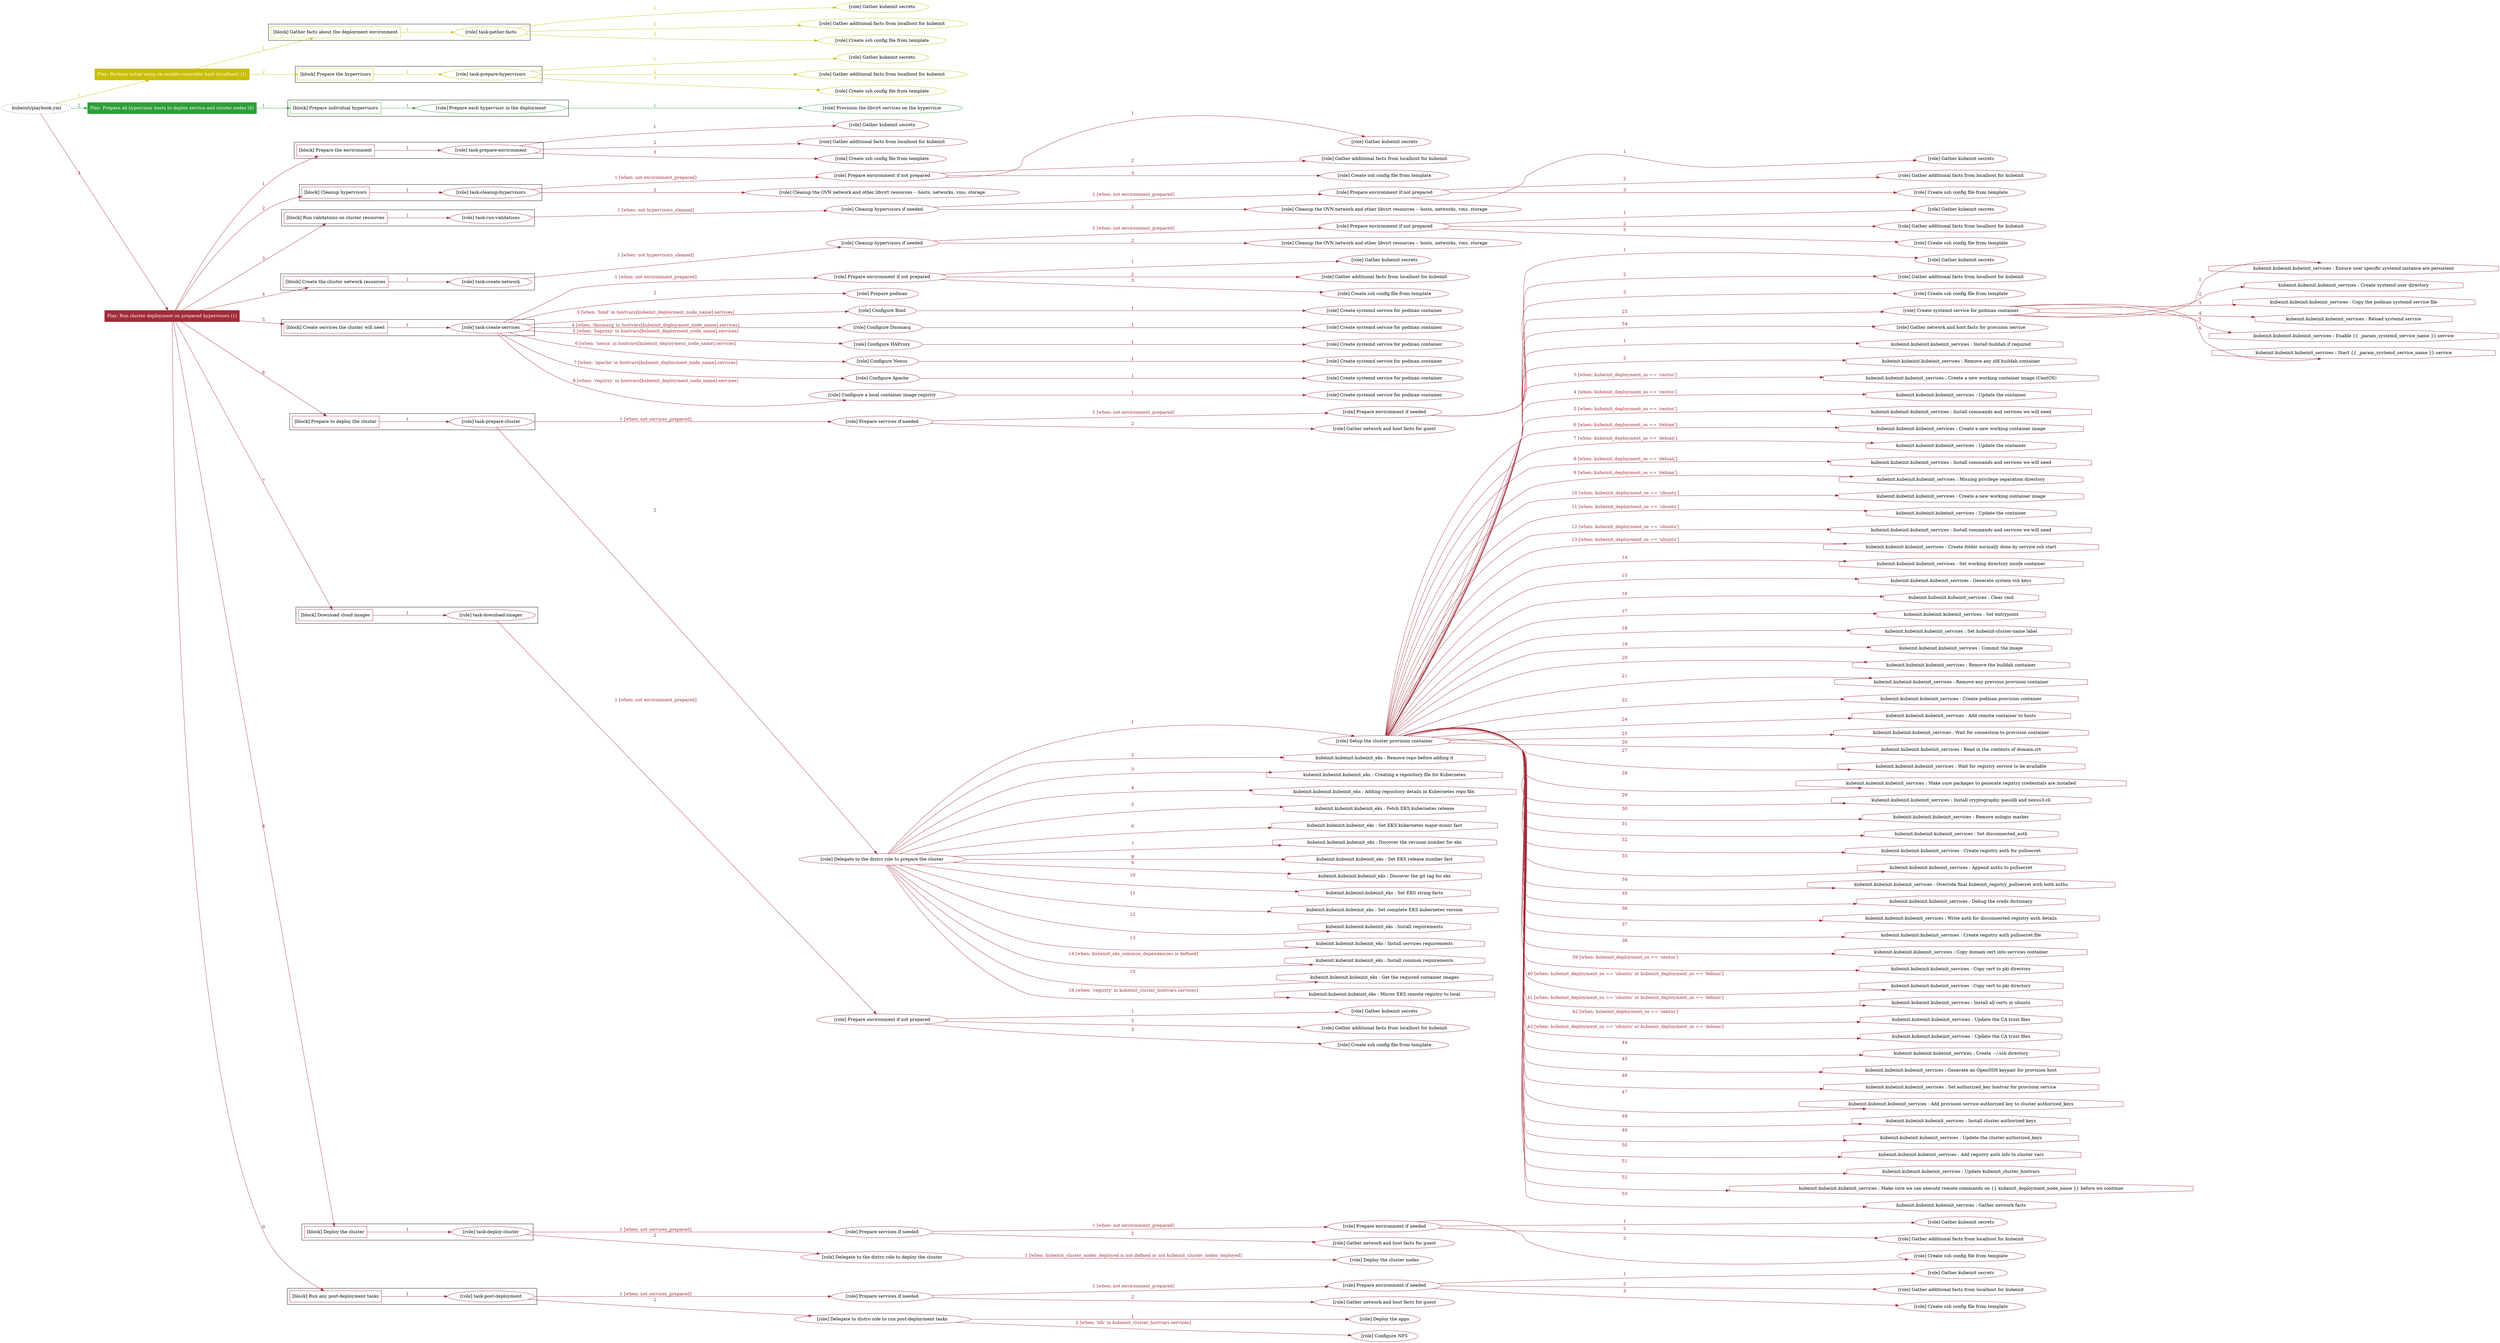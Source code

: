 digraph {
	graph [concentrate=true ordering=in rankdir=LR ratio=fill]
	edge [esep=5 sep=10]
	"kubeinit/playbook.yml" [URL="/home/runner/work/kubeinit/kubeinit/kubeinit/playbook.yml" id=playbook_24fe38dd style=dotted]
	play_c5b339b0 [label="Play: Perform initial setup on ansible-controller host (localhost) (1)" URL="/home/runner/work/kubeinit/kubeinit/kubeinit/playbook.yml" color="#c9be03" fontcolor="#ffffff" id=play_c5b339b0 shape=box style=filled tooltip=localhost]
	"kubeinit/playbook.yml" -> play_c5b339b0 [label="1 " color="#c9be03" fontcolor="#c9be03" id=edge_eb952346 labeltooltip="1 " tooltip="1 "]
	subgraph "Gather kubeinit secrets" {
		role_06d0723e [label="[role] Gather kubeinit secrets" URL="/home/runner/.ansible/collections/ansible_collections/kubeinit/kubeinit/roles/kubeinit_prepare/tasks/gather_kubeinit_facts.yml" color="#c9be03" id=role_06d0723e tooltip="Gather kubeinit secrets"]
	}
	subgraph "Gather additional facts from localhost for kubeinit" {
		role_34382b03 [label="[role] Gather additional facts from localhost for kubeinit" URL="/home/runner/.ansible/collections/ansible_collections/kubeinit/kubeinit/roles/kubeinit_prepare/tasks/gather_kubeinit_facts.yml" color="#c9be03" id=role_34382b03 tooltip="Gather additional facts from localhost for kubeinit"]
	}
	subgraph "Create ssh config file from template" {
		role_e263d9d6 [label="[role] Create ssh config file from template" URL="/home/runner/.ansible/collections/ansible_collections/kubeinit/kubeinit/roles/kubeinit_prepare/tasks/gather_kubeinit_facts.yml" color="#c9be03" id=role_e263d9d6 tooltip="Create ssh config file from template"]
	}
	subgraph "task-gather-facts" {
		role_95d4146e [label="[role] task-gather-facts" URL="/home/runner/work/kubeinit/kubeinit/kubeinit/playbook.yml" color="#c9be03" id=role_95d4146e tooltip="task-gather-facts"]
		role_95d4146e -> role_06d0723e [label="1 " color="#c9be03" fontcolor="#c9be03" id=edge_5c03c439 labeltooltip="1 " tooltip="1 "]
		role_95d4146e -> role_34382b03 [label="2 " color="#c9be03" fontcolor="#c9be03" id=edge_42cb220b labeltooltip="2 " tooltip="2 "]
		role_95d4146e -> role_e263d9d6 [label="3 " color="#c9be03" fontcolor="#c9be03" id=edge_d374991d labeltooltip="3 " tooltip="3 "]
	}
	subgraph "Gather kubeinit secrets" {
		role_2a4523df [label="[role] Gather kubeinit secrets" URL="/home/runner/.ansible/collections/ansible_collections/kubeinit/kubeinit/roles/kubeinit_prepare/tasks/gather_kubeinit_facts.yml" color="#c9be03" id=role_2a4523df tooltip="Gather kubeinit secrets"]
	}
	subgraph "Gather additional facts from localhost for kubeinit" {
		role_32d16286 [label="[role] Gather additional facts from localhost for kubeinit" URL="/home/runner/.ansible/collections/ansible_collections/kubeinit/kubeinit/roles/kubeinit_prepare/tasks/gather_kubeinit_facts.yml" color="#c9be03" id=role_32d16286 tooltip="Gather additional facts from localhost for kubeinit"]
	}
	subgraph "Create ssh config file from template" {
		role_e9d33c4b [label="[role] Create ssh config file from template" URL="/home/runner/.ansible/collections/ansible_collections/kubeinit/kubeinit/roles/kubeinit_prepare/tasks/gather_kubeinit_facts.yml" color="#c9be03" id=role_e9d33c4b tooltip="Create ssh config file from template"]
	}
	subgraph "task-prepare-hypervisors" {
		role_8f932af2 [label="[role] task-prepare-hypervisors" URL="/home/runner/work/kubeinit/kubeinit/kubeinit/playbook.yml" color="#c9be03" id=role_8f932af2 tooltip="task-prepare-hypervisors"]
		role_8f932af2 -> role_2a4523df [label="1 " color="#c9be03" fontcolor="#c9be03" id=edge_fe2294d5 labeltooltip="1 " tooltip="1 "]
		role_8f932af2 -> role_32d16286 [label="2 " color="#c9be03" fontcolor="#c9be03" id=edge_23e652a0 labeltooltip="2 " tooltip="2 "]
		role_8f932af2 -> role_e9d33c4b [label="3 " color="#c9be03" fontcolor="#c9be03" id=edge_d464f209 labeltooltip="3 " tooltip="3 "]
	}
	subgraph "Play: Perform initial setup on ansible-controller host (localhost) (1)" {
		play_c5b339b0 -> block_ab9e0dc9 [label=1 color="#c9be03" fontcolor="#c9be03" id=edge_665cd39c labeltooltip=1 tooltip=1]
		subgraph cluster_block_ab9e0dc9 {
			block_ab9e0dc9 [label="[block] Gather facts about the deployment environment" URL="/home/runner/work/kubeinit/kubeinit/kubeinit/playbook.yml" color="#c9be03" id=block_ab9e0dc9 labeltooltip="Gather facts about the deployment environment" shape=box tooltip="Gather facts about the deployment environment"]
			block_ab9e0dc9 -> role_95d4146e [label="1 " color="#c9be03" fontcolor="#c9be03" id=edge_c06ffe1a labeltooltip="1 " tooltip="1 "]
		}
		play_c5b339b0 -> block_386707c7 [label=2 color="#c9be03" fontcolor="#c9be03" id=edge_b83434fb labeltooltip=2 tooltip=2]
		subgraph cluster_block_386707c7 {
			block_386707c7 [label="[block] Prepare the hypervisors" URL="/home/runner/work/kubeinit/kubeinit/kubeinit/playbook.yml" color="#c9be03" id=block_386707c7 labeltooltip="Prepare the hypervisors" shape=box tooltip="Prepare the hypervisors"]
			block_386707c7 -> role_8f932af2 [label="1 " color="#c9be03" fontcolor="#c9be03" id=edge_40c731ca labeltooltip="1 " tooltip="1 "]
		}
	}
	play_b670fdcb [label="Play: Prepare all hypervisor hosts to deploy service and cluster nodes (0)" URL="/home/runner/work/kubeinit/kubeinit/kubeinit/playbook.yml" color="#2d9f38" fontcolor="#ffffff" id=play_b670fdcb shape=box style=filled tooltip="Play: Prepare all hypervisor hosts to deploy service and cluster nodes (0)"]
	"kubeinit/playbook.yml" -> play_b670fdcb [label="2 " color="#2d9f38" fontcolor="#2d9f38" id=edge_d6cc9456 labeltooltip="2 " tooltip="2 "]
	subgraph "Provision the libvirt services on the hypervisor" {
		role_775b2b94 [label="[role] Provision the libvirt services on the hypervisor" URL="/home/runner/.ansible/collections/ansible_collections/kubeinit/kubeinit/roles/kubeinit_prepare/tasks/prepare_hypervisor.yml" color="#2d9f38" id=role_775b2b94 tooltip="Provision the libvirt services on the hypervisor"]
	}
	subgraph "Prepare each hypervisor in the deployment" {
		role_1910d682 [label="[role] Prepare each hypervisor in the deployment" URL="/home/runner/work/kubeinit/kubeinit/kubeinit/playbook.yml" color="#2d9f38" id=role_1910d682 tooltip="Prepare each hypervisor in the deployment"]
		role_1910d682 -> role_775b2b94 [label="1 " color="#2d9f38" fontcolor="#2d9f38" id=edge_cde272d8 labeltooltip="1 " tooltip="1 "]
	}
	subgraph "Play: Prepare all hypervisor hosts to deploy service and cluster nodes (0)" {
		play_b670fdcb -> block_5c135d35 [label=1 color="#2d9f38" fontcolor="#2d9f38" id=edge_5234a1ce labeltooltip=1 tooltip=1]
		subgraph cluster_block_5c135d35 {
			block_5c135d35 [label="[block] Prepare individual hypervisors" URL="/home/runner/work/kubeinit/kubeinit/kubeinit/playbook.yml" color="#2d9f38" id=block_5c135d35 labeltooltip="Prepare individual hypervisors" shape=box tooltip="Prepare individual hypervisors"]
			block_5c135d35 -> role_1910d682 [label="1 " color="#2d9f38" fontcolor="#2d9f38" id=edge_4baf3e52 labeltooltip="1 " tooltip="1 "]
		}
	}
	play_17b8e08d [label="Play: Run cluster deployment on prepared hypervisors (1)" URL="/home/runner/work/kubeinit/kubeinit/kubeinit/playbook.yml" color="#a12b38" fontcolor="#ffffff" id=play_17b8e08d shape=box style=filled tooltip=localhost]
	"kubeinit/playbook.yml" -> play_17b8e08d [label="3 " color="#a12b38" fontcolor="#a12b38" id=edge_f4c8db7f labeltooltip="3 " tooltip="3 "]
	subgraph "Gather kubeinit secrets" {
		role_85decaa6 [label="[role] Gather kubeinit secrets" URL="/home/runner/.ansible/collections/ansible_collections/kubeinit/kubeinit/roles/kubeinit_prepare/tasks/gather_kubeinit_facts.yml" color="#a12b38" id=role_85decaa6 tooltip="Gather kubeinit secrets"]
	}
	subgraph "Gather additional facts from localhost for kubeinit" {
		role_39f3e5a8 [label="[role] Gather additional facts from localhost for kubeinit" URL="/home/runner/.ansible/collections/ansible_collections/kubeinit/kubeinit/roles/kubeinit_prepare/tasks/gather_kubeinit_facts.yml" color="#a12b38" id=role_39f3e5a8 tooltip="Gather additional facts from localhost for kubeinit"]
	}
	subgraph "Create ssh config file from template" {
		role_b0682d3f [label="[role] Create ssh config file from template" URL="/home/runner/.ansible/collections/ansible_collections/kubeinit/kubeinit/roles/kubeinit_prepare/tasks/gather_kubeinit_facts.yml" color="#a12b38" id=role_b0682d3f tooltip="Create ssh config file from template"]
	}
	subgraph "task-prepare-environment" {
		role_7e65cb4c [label="[role] task-prepare-environment" URL="/home/runner/work/kubeinit/kubeinit/kubeinit/playbook.yml" color="#a12b38" id=role_7e65cb4c tooltip="task-prepare-environment"]
		role_7e65cb4c -> role_85decaa6 [label="1 " color="#a12b38" fontcolor="#a12b38" id=edge_cc939518 labeltooltip="1 " tooltip="1 "]
		role_7e65cb4c -> role_39f3e5a8 [label="2 " color="#a12b38" fontcolor="#a12b38" id=edge_30a1e189 labeltooltip="2 " tooltip="2 "]
		role_7e65cb4c -> role_b0682d3f [label="3 " color="#a12b38" fontcolor="#a12b38" id=edge_e69a9149 labeltooltip="3 " tooltip="3 "]
	}
	subgraph "Gather kubeinit secrets" {
		role_82b81bfb [label="[role] Gather kubeinit secrets" URL="/home/runner/.ansible/collections/ansible_collections/kubeinit/kubeinit/roles/kubeinit_prepare/tasks/gather_kubeinit_facts.yml" color="#a12b38" id=role_82b81bfb tooltip="Gather kubeinit secrets"]
	}
	subgraph "Gather additional facts from localhost for kubeinit" {
		role_b0f54ab8 [label="[role] Gather additional facts from localhost for kubeinit" URL="/home/runner/.ansible/collections/ansible_collections/kubeinit/kubeinit/roles/kubeinit_prepare/tasks/gather_kubeinit_facts.yml" color="#a12b38" id=role_b0f54ab8 tooltip="Gather additional facts from localhost for kubeinit"]
	}
	subgraph "Create ssh config file from template" {
		role_0f520517 [label="[role] Create ssh config file from template" URL="/home/runner/.ansible/collections/ansible_collections/kubeinit/kubeinit/roles/kubeinit_prepare/tasks/gather_kubeinit_facts.yml" color="#a12b38" id=role_0f520517 tooltip="Create ssh config file from template"]
	}
	subgraph "Prepare environment if not prepared" {
		role_04f7320b [label="[role] Prepare environment if not prepared" URL="/home/runner/.ansible/collections/ansible_collections/kubeinit/kubeinit/roles/kubeinit_prepare/tasks/cleanup_hypervisors.yml" color="#a12b38" id=role_04f7320b tooltip="Prepare environment if not prepared"]
		role_04f7320b -> role_82b81bfb [label="1 " color="#a12b38" fontcolor="#a12b38" id=edge_03948edc labeltooltip="1 " tooltip="1 "]
		role_04f7320b -> role_b0f54ab8 [label="2 " color="#a12b38" fontcolor="#a12b38" id=edge_d00cbcb8 labeltooltip="2 " tooltip="2 "]
		role_04f7320b -> role_0f520517 [label="3 " color="#a12b38" fontcolor="#a12b38" id=edge_65089185 labeltooltip="3 " tooltip="3 "]
	}
	subgraph "Cleanup the OVN network and other libvirt resources -- hosts, networks, vms, storage" {
		role_0ada8df4 [label="[role] Cleanup the OVN network and other libvirt resources -- hosts, networks, vms, storage" URL="/home/runner/.ansible/collections/ansible_collections/kubeinit/kubeinit/roles/kubeinit_prepare/tasks/cleanup_hypervisors.yml" color="#a12b38" id=role_0ada8df4 tooltip="Cleanup the OVN network and other libvirt resources -- hosts, networks, vms, storage"]
	}
	subgraph "task-cleanup-hypervisors" {
		role_80f4401d [label="[role] task-cleanup-hypervisors" URL="/home/runner/work/kubeinit/kubeinit/kubeinit/playbook.yml" color="#a12b38" id=role_80f4401d tooltip="task-cleanup-hypervisors"]
		role_80f4401d -> role_04f7320b [label="1 [when: not environment_prepared]" color="#a12b38" fontcolor="#a12b38" id=edge_565472e4 labeltooltip="1 [when: not environment_prepared]" tooltip="1 [when: not environment_prepared]"]
		role_80f4401d -> role_0ada8df4 [label="2 " color="#a12b38" fontcolor="#a12b38" id=edge_881e1bbc labeltooltip="2 " tooltip="2 "]
	}
	subgraph "Gather kubeinit secrets" {
		role_1d145d96 [label="[role] Gather kubeinit secrets" URL="/home/runner/.ansible/collections/ansible_collections/kubeinit/kubeinit/roles/kubeinit_prepare/tasks/gather_kubeinit_facts.yml" color="#a12b38" id=role_1d145d96 tooltip="Gather kubeinit secrets"]
	}
	subgraph "Gather additional facts from localhost for kubeinit" {
		role_5cff3bc6 [label="[role] Gather additional facts from localhost for kubeinit" URL="/home/runner/.ansible/collections/ansible_collections/kubeinit/kubeinit/roles/kubeinit_prepare/tasks/gather_kubeinit_facts.yml" color="#a12b38" id=role_5cff3bc6 tooltip="Gather additional facts from localhost for kubeinit"]
	}
	subgraph "Create ssh config file from template" {
		role_50c594f9 [label="[role] Create ssh config file from template" URL="/home/runner/.ansible/collections/ansible_collections/kubeinit/kubeinit/roles/kubeinit_prepare/tasks/gather_kubeinit_facts.yml" color="#a12b38" id=role_50c594f9 tooltip="Create ssh config file from template"]
	}
	subgraph "Prepare environment if not prepared" {
		role_84d0a054 [label="[role] Prepare environment if not prepared" URL="/home/runner/.ansible/collections/ansible_collections/kubeinit/kubeinit/roles/kubeinit_prepare/tasks/cleanup_hypervisors.yml" color="#a12b38" id=role_84d0a054 tooltip="Prepare environment if not prepared"]
		role_84d0a054 -> role_1d145d96 [label="1 " color="#a12b38" fontcolor="#a12b38" id=edge_1e7c365f labeltooltip="1 " tooltip="1 "]
		role_84d0a054 -> role_5cff3bc6 [label="2 " color="#a12b38" fontcolor="#a12b38" id=edge_64b7009b labeltooltip="2 " tooltip="2 "]
		role_84d0a054 -> role_50c594f9 [label="3 " color="#a12b38" fontcolor="#a12b38" id=edge_bf4307b2 labeltooltip="3 " tooltip="3 "]
	}
	subgraph "Cleanup the OVN network and other libvirt resources -- hosts, networks, vms, storage" {
		role_4e9e624e [label="[role] Cleanup the OVN network and other libvirt resources -- hosts, networks, vms, storage" URL="/home/runner/.ansible/collections/ansible_collections/kubeinit/kubeinit/roles/kubeinit_prepare/tasks/cleanup_hypervisors.yml" color="#a12b38" id=role_4e9e624e tooltip="Cleanup the OVN network and other libvirt resources -- hosts, networks, vms, storage"]
	}
	subgraph "Cleanup hypervisors if needed" {
		role_402e2bbd [label="[role] Cleanup hypervisors if needed" URL="/home/runner/.ansible/collections/ansible_collections/kubeinit/kubeinit/roles/kubeinit_validations/tasks/main.yml" color="#a12b38" id=role_402e2bbd tooltip="Cleanup hypervisors if needed"]
		role_402e2bbd -> role_84d0a054 [label="1 [when: not environment_prepared]" color="#a12b38" fontcolor="#a12b38" id=edge_323689ad labeltooltip="1 [when: not environment_prepared]" tooltip="1 [when: not environment_prepared]"]
		role_402e2bbd -> role_4e9e624e [label="2 " color="#a12b38" fontcolor="#a12b38" id=edge_a23e24b0 labeltooltip="2 " tooltip="2 "]
	}
	subgraph "task-run-validations" {
		role_b6dfef55 [label="[role] task-run-validations" URL="/home/runner/work/kubeinit/kubeinit/kubeinit/playbook.yml" color="#a12b38" id=role_b6dfef55 tooltip="task-run-validations"]
		role_b6dfef55 -> role_402e2bbd [label="1 [when: not hypervisors_cleaned]" color="#a12b38" fontcolor="#a12b38" id=edge_b1eab70b labeltooltip="1 [when: not hypervisors_cleaned]" tooltip="1 [when: not hypervisors_cleaned]"]
	}
	subgraph "Gather kubeinit secrets" {
		role_f858fb19 [label="[role] Gather kubeinit secrets" URL="/home/runner/.ansible/collections/ansible_collections/kubeinit/kubeinit/roles/kubeinit_prepare/tasks/gather_kubeinit_facts.yml" color="#a12b38" id=role_f858fb19 tooltip="Gather kubeinit secrets"]
	}
	subgraph "Gather additional facts from localhost for kubeinit" {
		role_fb72d82d [label="[role] Gather additional facts from localhost for kubeinit" URL="/home/runner/.ansible/collections/ansible_collections/kubeinit/kubeinit/roles/kubeinit_prepare/tasks/gather_kubeinit_facts.yml" color="#a12b38" id=role_fb72d82d tooltip="Gather additional facts from localhost for kubeinit"]
	}
	subgraph "Create ssh config file from template" {
		role_6d57a30a [label="[role] Create ssh config file from template" URL="/home/runner/.ansible/collections/ansible_collections/kubeinit/kubeinit/roles/kubeinit_prepare/tasks/gather_kubeinit_facts.yml" color="#a12b38" id=role_6d57a30a tooltip="Create ssh config file from template"]
	}
	subgraph "Prepare environment if not prepared" {
		role_18c0ce06 [label="[role] Prepare environment if not prepared" URL="/home/runner/.ansible/collections/ansible_collections/kubeinit/kubeinit/roles/kubeinit_prepare/tasks/cleanup_hypervisors.yml" color="#a12b38" id=role_18c0ce06 tooltip="Prepare environment if not prepared"]
		role_18c0ce06 -> role_f858fb19 [label="1 " color="#a12b38" fontcolor="#a12b38" id=edge_3f6d0a94 labeltooltip="1 " tooltip="1 "]
		role_18c0ce06 -> role_fb72d82d [label="2 " color="#a12b38" fontcolor="#a12b38" id=edge_a8a12e87 labeltooltip="2 " tooltip="2 "]
		role_18c0ce06 -> role_6d57a30a [label="3 " color="#a12b38" fontcolor="#a12b38" id=edge_d068e235 labeltooltip="3 " tooltip="3 "]
	}
	subgraph "Cleanup the OVN network and other libvirt resources -- hosts, networks, vms, storage" {
		role_d683e099 [label="[role] Cleanup the OVN network and other libvirt resources -- hosts, networks, vms, storage" URL="/home/runner/.ansible/collections/ansible_collections/kubeinit/kubeinit/roles/kubeinit_prepare/tasks/cleanup_hypervisors.yml" color="#a12b38" id=role_d683e099 tooltip="Cleanup the OVN network and other libvirt resources -- hosts, networks, vms, storage"]
	}
	subgraph "Cleanup hypervisors if needed" {
		role_69b48722 [label="[role] Cleanup hypervisors if needed" URL="/home/runner/.ansible/collections/ansible_collections/kubeinit/kubeinit/roles/kubeinit_libvirt/tasks/create_network.yml" color="#a12b38" id=role_69b48722 tooltip="Cleanup hypervisors if needed"]
		role_69b48722 -> role_18c0ce06 [label="1 [when: not environment_prepared]" color="#a12b38" fontcolor="#a12b38" id=edge_875af0f1 labeltooltip="1 [when: not environment_prepared]" tooltip="1 [when: not environment_prepared]"]
		role_69b48722 -> role_d683e099 [label="2 " color="#a12b38" fontcolor="#a12b38" id=edge_a5431321 labeltooltip="2 " tooltip="2 "]
	}
	subgraph "task-create-network" {
		role_6616f2a5 [label="[role] task-create-network" URL="/home/runner/work/kubeinit/kubeinit/kubeinit/playbook.yml" color="#a12b38" id=role_6616f2a5 tooltip="task-create-network"]
		role_6616f2a5 -> role_69b48722 [label="1 [when: not hypervisors_cleaned]" color="#a12b38" fontcolor="#a12b38" id=edge_d1f436b4 labeltooltip="1 [when: not hypervisors_cleaned]" tooltip="1 [when: not hypervisors_cleaned]"]
	}
	subgraph "Gather kubeinit secrets" {
		role_f7b62948 [label="[role] Gather kubeinit secrets" URL="/home/runner/.ansible/collections/ansible_collections/kubeinit/kubeinit/roles/kubeinit_prepare/tasks/gather_kubeinit_facts.yml" color="#a12b38" id=role_f7b62948 tooltip="Gather kubeinit secrets"]
	}
	subgraph "Gather additional facts from localhost for kubeinit" {
		role_27821acd [label="[role] Gather additional facts from localhost for kubeinit" URL="/home/runner/.ansible/collections/ansible_collections/kubeinit/kubeinit/roles/kubeinit_prepare/tasks/gather_kubeinit_facts.yml" color="#a12b38" id=role_27821acd tooltip="Gather additional facts from localhost for kubeinit"]
	}
	subgraph "Create ssh config file from template" {
		role_8aecaf9e [label="[role] Create ssh config file from template" URL="/home/runner/.ansible/collections/ansible_collections/kubeinit/kubeinit/roles/kubeinit_prepare/tasks/gather_kubeinit_facts.yml" color="#a12b38" id=role_8aecaf9e tooltip="Create ssh config file from template"]
	}
	subgraph "Prepare environment if not prepared" {
		role_a9ae5f1b [label="[role] Prepare environment if not prepared" URL="/home/runner/.ansible/collections/ansible_collections/kubeinit/kubeinit/roles/kubeinit_services/tasks/main.yml" color="#a12b38" id=role_a9ae5f1b tooltip="Prepare environment if not prepared"]
		role_a9ae5f1b -> role_f7b62948 [label="1 " color="#a12b38" fontcolor="#a12b38" id=edge_d7ec99cf labeltooltip="1 " tooltip="1 "]
		role_a9ae5f1b -> role_27821acd [label="2 " color="#a12b38" fontcolor="#a12b38" id=edge_3395110d labeltooltip="2 " tooltip="2 "]
		role_a9ae5f1b -> role_8aecaf9e [label="3 " color="#a12b38" fontcolor="#a12b38" id=edge_89c72153 labeltooltip="3 " tooltip="3 "]
	}
	subgraph "Prepare podman" {
		role_c7428c9a [label="[role] Prepare podman" URL="/home/runner/.ansible/collections/ansible_collections/kubeinit/kubeinit/roles/kubeinit_services/tasks/00_create_service_pod.yml" color="#a12b38" id=role_c7428c9a tooltip="Prepare podman"]
	}
	subgraph "Create systemd service for podman container" {
		role_5bd26ed7 [label="[role] Create systemd service for podman container" URL="/home/runner/.ansible/collections/ansible_collections/kubeinit/kubeinit/roles/kubeinit_bind/tasks/main.yml" color="#a12b38" id=role_5bd26ed7 tooltip="Create systemd service for podman container"]
	}
	subgraph "Configure Bind" {
		role_3e960068 [label="[role] Configure Bind" URL="/home/runner/.ansible/collections/ansible_collections/kubeinit/kubeinit/roles/kubeinit_services/tasks/start_services_containers.yml" color="#a12b38" id=role_3e960068 tooltip="Configure Bind"]
		role_3e960068 -> role_5bd26ed7 [label="1 " color="#a12b38" fontcolor="#a12b38" id=edge_b3c5c0e4 labeltooltip="1 " tooltip="1 "]
	}
	subgraph "Create systemd service for podman container" {
		role_60e99f72 [label="[role] Create systemd service for podman container" URL="/home/runner/.ansible/collections/ansible_collections/kubeinit/kubeinit/roles/kubeinit_dnsmasq/tasks/main.yml" color="#a12b38" id=role_60e99f72 tooltip="Create systemd service for podman container"]
	}
	subgraph "Configure Dnsmasq" {
		role_8c3fd032 [label="[role] Configure Dnsmasq" URL="/home/runner/.ansible/collections/ansible_collections/kubeinit/kubeinit/roles/kubeinit_services/tasks/start_services_containers.yml" color="#a12b38" id=role_8c3fd032 tooltip="Configure Dnsmasq"]
		role_8c3fd032 -> role_60e99f72 [label="1 " color="#a12b38" fontcolor="#a12b38" id=edge_70b56439 labeltooltip="1 " tooltip="1 "]
	}
	subgraph "Create systemd service for podman container" {
		role_8cf59427 [label="[role] Create systemd service for podman container" URL="/home/runner/.ansible/collections/ansible_collections/kubeinit/kubeinit/roles/kubeinit_haproxy/tasks/main.yml" color="#a12b38" id=role_8cf59427 tooltip="Create systemd service for podman container"]
	}
	subgraph "Configure HAProxy" {
		role_39cb7ae0 [label="[role] Configure HAProxy" URL="/home/runner/.ansible/collections/ansible_collections/kubeinit/kubeinit/roles/kubeinit_services/tasks/start_services_containers.yml" color="#a12b38" id=role_39cb7ae0 tooltip="Configure HAProxy"]
		role_39cb7ae0 -> role_8cf59427 [label="1 " color="#a12b38" fontcolor="#a12b38" id=edge_0f9959c1 labeltooltip="1 " tooltip="1 "]
	}
	subgraph "Create systemd service for podman container" {
		role_42b3a9d2 [label="[role] Create systemd service for podman container" URL="/home/runner/.ansible/collections/ansible_collections/kubeinit/kubeinit/roles/kubeinit_nexus/tasks/main.yml" color="#a12b38" id=role_42b3a9d2 tooltip="Create systemd service for podman container"]
	}
	subgraph "Configure Nexus" {
		role_2b73df3e [label="[role] Configure Nexus" URL="/home/runner/.ansible/collections/ansible_collections/kubeinit/kubeinit/roles/kubeinit_services/tasks/start_services_containers.yml" color="#a12b38" id=role_2b73df3e tooltip="Configure Nexus"]
		role_2b73df3e -> role_42b3a9d2 [label="1 " color="#a12b38" fontcolor="#a12b38" id=edge_cc68285e labeltooltip="1 " tooltip="1 "]
	}
	subgraph "Create systemd service for podman container" {
		role_cfc4776b [label="[role] Create systemd service for podman container" URL="/home/runner/.ansible/collections/ansible_collections/kubeinit/kubeinit/roles/kubeinit_apache/tasks/main.yml" color="#a12b38" id=role_cfc4776b tooltip="Create systemd service for podman container"]
	}
	subgraph "Configure Apache" {
		role_e981a94a [label="[role] Configure Apache" URL="/home/runner/.ansible/collections/ansible_collections/kubeinit/kubeinit/roles/kubeinit_services/tasks/start_services_containers.yml" color="#a12b38" id=role_e981a94a tooltip="Configure Apache"]
		role_e981a94a -> role_cfc4776b [label="1 " color="#a12b38" fontcolor="#a12b38" id=edge_1c3736f5 labeltooltip="1 " tooltip="1 "]
	}
	subgraph "Create systemd service for podman container" {
		role_95f3b935 [label="[role] Create systemd service for podman container" URL="/home/runner/.ansible/collections/ansible_collections/kubeinit/kubeinit/roles/kubeinit_registry/tasks/main.yml" color="#a12b38" id=role_95f3b935 tooltip="Create systemd service for podman container"]
	}
	subgraph "Configure a local container image registry" {
		role_b36b2723 [label="[role] Configure a local container image registry" URL="/home/runner/.ansible/collections/ansible_collections/kubeinit/kubeinit/roles/kubeinit_services/tasks/start_services_containers.yml" color="#a12b38" id=role_b36b2723 tooltip="Configure a local container image registry"]
		role_b36b2723 -> role_95f3b935 [label="1 " color="#a12b38" fontcolor="#a12b38" id=edge_b6fdca6e labeltooltip="1 " tooltip="1 "]
	}
	subgraph "task-create-services" {
		role_f40f3282 [label="[role] task-create-services" URL="/home/runner/work/kubeinit/kubeinit/kubeinit/playbook.yml" color="#a12b38" id=role_f40f3282 tooltip="task-create-services"]
		role_f40f3282 -> role_a9ae5f1b [label="1 [when: not environment_prepared]" color="#a12b38" fontcolor="#a12b38" id=edge_d49f5fec labeltooltip="1 [when: not environment_prepared]" tooltip="1 [when: not environment_prepared]"]
		role_f40f3282 -> role_c7428c9a [label="2 " color="#a12b38" fontcolor="#a12b38" id=edge_2652b9df labeltooltip="2 " tooltip="2 "]
		role_f40f3282 -> role_3e960068 [label="3 [when: 'bind' in hostvars[kubeinit_deployment_node_name].services]" color="#a12b38" fontcolor="#a12b38" id=edge_67ab2a5a labeltooltip="3 [when: 'bind' in hostvars[kubeinit_deployment_node_name].services]" tooltip="3 [when: 'bind' in hostvars[kubeinit_deployment_node_name].services]"]
		role_f40f3282 -> role_8c3fd032 [label="4 [when: 'dnsmasq' in hostvars[kubeinit_deployment_node_name].services]" color="#a12b38" fontcolor="#a12b38" id=edge_594ac795 labeltooltip="4 [when: 'dnsmasq' in hostvars[kubeinit_deployment_node_name].services]" tooltip="4 [when: 'dnsmasq' in hostvars[kubeinit_deployment_node_name].services]"]
		role_f40f3282 -> role_39cb7ae0 [label="5 [when: 'haproxy' in hostvars[kubeinit_deployment_node_name].services]" color="#a12b38" fontcolor="#a12b38" id=edge_bda04a0a labeltooltip="5 [when: 'haproxy' in hostvars[kubeinit_deployment_node_name].services]" tooltip="5 [when: 'haproxy' in hostvars[kubeinit_deployment_node_name].services]"]
		role_f40f3282 -> role_2b73df3e [label="6 [when: 'nexus' in hostvars[kubeinit_deployment_node_name].services]" color="#a12b38" fontcolor="#a12b38" id=edge_a333caf7 labeltooltip="6 [when: 'nexus' in hostvars[kubeinit_deployment_node_name].services]" tooltip="6 [when: 'nexus' in hostvars[kubeinit_deployment_node_name].services]"]
		role_f40f3282 -> role_e981a94a [label="7 [when: 'apache' in hostvars[kubeinit_deployment_node_name].services]" color="#a12b38" fontcolor="#a12b38" id=edge_f4215470 labeltooltip="7 [when: 'apache' in hostvars[kubeinit_deployment_node_name].services]" tooltip="7 [when: 'apache' in hostvars[kubeinit_deployment_node_name].services]"]
		role_f40f3282 -> role_b36b2723 [label="8 [when: 'registry' in hostvars[kubeinit_deployment_node_name].services]" color="#a12b38" fontcolor="#a12b38" id=edge_2b73867e labeltooltip="8 [when: 'registry' in hostvars[kubeinit_deployment_node_name].services]" tooltip="8 [when: 'registry' in hostvars[kubeinit_deployment_node_name].services]"]
	}
	subgraph "Gather kubeinit secrets" {
		role_e79dd413 [label="[role] Gather kubeinit secrets" URL="/home/runner/.ansible/collections/ansible_collections/kubeinit/kubeinit/roles/kubeinit_prepare/tasks/gather_kubeinit_facts.yml" color="#a12b38" id=role_e79dd413 tooltip="Gather kubeinit secrets"]
	}
	subgraph "Gather additional facts from localhost for kubeinit" {
		role_80b423c4 [label="[role] Gather additional facts from localhost for kubeinit" URL="/home/runner/.ansible/collections/ansible_collections/kubeinit/kubeinit/roles/kubeinit_prepare/tasks/gather_kubeinit_facts.yml" color="#a12b38" id=role_80b423c4 tooltip="Gather additional facts from localhost for kubeinit"]
	}
	subgraph "Create ssh config file from template" {
		role_defda3fa [label="[role] Create ssh config file from template" URL="/home/runner/.ansible/collections/ansible_collections/kubeinit/kubeinit/roles/kubeinit_prepare/tasks/gather_kubeinit_facts.yml" color="#a12b38" id=role_defda3fa tooltip="Create ssh config file from template"]
	}
	subgraph "Prepare environment if needed" {
		role_cae8b8df [label="[role] Prepare environment if needed" URL="/home/runner/.ansible/collections/ansible_collections/kubeinit/kubeinit/roles/kubeinit_services/tasks/prepare_services.yml" color="#a12b38" id=role_cae8b8df tooltip="Prepare environment if needed"]
		role_cae8b8df -> role_e79dd413 [label="1 " color="#a12b38" fontcolor="#a12b38" id=edge_905c74ce labeltooltip="1 " tooltip="1 "]
		role_cae8b8df -> role_80b423c4 [label="2 " color="#a12b38" fontcolor="#a12b38" id=edge_7261bcce labeltooltip="2 " tooltip="2 "]
		role_cae8b8df -> role_defda3fa [label="3 " color="#a12b38" fontcolor="#a12b38" id=edge_1e4adb7a labeltooltip="3 " tooltip="3 "]
	}
	subgraph "Gather network and host facts for guest" {
		role_217865b5 [label="[role] Gather network and host facts for guest" URL="/home/runner/.ansible/collections/ansible_collections/kubeinit/kubeinit/roles/kubeinit_services/tasks/prepare_services.yml" color="#a12b38" id=role_217865b5 tooltip="Gather network and host facts for guest"]
	}
	subgraph "Prepare services if needed" {
		role_edd00261 [label="[role] Prepare services if needed" URL="/home/runner/.ansible/collections/ansible_collections/kubeinit/kubeinit/roles/kubeinit_prepare/tasks/prepare_cluster.yml" color="#a12b38" id=role_edd00261 tooltip="Prepare services if needed"]
		role_edd00261 -> role_cae8b8df [label="1 [when: not environment_prepared]" color="#a12b38" fontcolor="#a12b38" id=edge_6ea1a6a8 labeltooltip="1 [when: not environment_prepared]" tooltip="1 [when: not environment_prepared]"]
		role_edd00261 -> role_217865b5 [label="2 " color="#a12b38" fontcolor="#a12b38" id=edge_7b72f3a3 labeltooltip="2 " tooltip="2 "]
	}
	subgraph "Create systemd service for podman container" {
		role_d64d1d4c [label="[role] Create systemd service for podman container" URL="/home/runner/.ansible/collections/ansible_collections/kubeinit/kubeinit/roles/kubeinit_services/tasks/create_provision_container.yml" color="#a12b38" id=role_d64d1d4c tooltip="Create systemd service for podman container"]
		task_94552129 [label="kubeinit.kubeinit.kubeinit_services : Ensure user specific systemd instance are persistent" URL="/home/runner/.ansible/collections/ansible_collections/kubeinit/kubeinit/roles/kubeinit_services/tasks/create_managed_service.yml" color="#a12b38" id=task_94552129 shape=octagon tooltip="kubeinit.kubeinit.kubeinit_services : Ensure user specific systemd instance are persistent"]
		role_d64d1d4c -> task_94552129 [label="1 " color="#a12b38" fontcolor="#a12b38" id=edge_831365c5 labeltooltip="1 " tooltip="1 "]
		task_075d0485 [label="kubeinit.kubeinit.kubeinit_services : Create systemd user directory" URL="/home/runner/.ansible/collections/ansible_collections/kubeinit/kubeinit/roles/kubeinit_services/tasks/create_managed_service.yml" color="#a12b38" id=task_075d0485 shape=octagon tooltip="kubeinit.kubeinit.kubeinit_services : Create systemd user directory"]
		role_d64d1d4c -> task_075d0485 [label="2 " color="#a12b38" fontcolor="#a12b38" id=edge_a9fb1033 labeltooltip="2 " tooltip="2 "]
		task_0d66e19f [label="kubeinit.kubeinit.kubeinit_services : Copy the podman systemd service file" URL="/home/runner/.ansible/collections/ansible_collections/kubeinit/kubeinit/roles/kubeinit_services/tasks/create_managed_service.yml" color="#a12b38" id=task_0d66e19f shape=octagon tooltip="kubeinit.kubeinit.kubeinit_services : Copy the podman systemd service file"]
		role_d64d1d4c -> task_0d66e19f [label="3 " color="#a12b38" fontcolor="#a12b38" id=edge_c1591a04 labeltooltip="3 " tooltip="3 "]
		task_8a3127d8 [label="kubeinit.kubeinit.kubeinit_services : Reload systemd service" URL="/home/runner/.ansible/collections/ansible_collections/kubeinit/kubeinit/roles/kubeinit_services/tasks/create_managed_service.yml" color="#a12b38" id=task_8a3127d8 shape=octagon tooltip="kubeinit.kubeinit.kubeinit_services : Reload systemd service"]
		role_d64d1d4c -> task_8a3127d8 [label="4 " color="#a12b38" fontcolor="#a12b38" id=edge_eee5763d labeltooltip="4 " tooltip="4 "]
		task_f080e243 [label="kubeinit.kubeinit.kubeinit_services : Enable {{ _param_systemd_service_name }}.service" URL="/home/runner/.ansible/collections/ansible_collections/kubeinit/kubeinit/roles/kubeinit_services/tasks/create_managed_service.yml" color="#a12b38" id=task_f080e243 shape=octagon tooltip="kubeinit.kubeinit.kubeinit_services : Enable {{ _param_systemd_service_name }}.service"]
		role_d64d1d4c -> task_f080e243 [label="5 " color="#a12b38" fontcolor="#a12b38" id=edge_83d97c5b labeltooltip="5 " tooltip="5 "]
		task_068dac84 [label="kubeinit.kubeinit.kubeinit_services : Start {{ _param_systemd_service_name }}.service" URL="/home/runner/.ansible/collections/ansible_collections/kubeinit/kubeinit/roles/kubeinit_services/tasks/create_managed_service.yml" color="#a12b38" id=task_068dac84 shape=octagon tooltip="kubeinit.kubeinit.kubeinit_services : Start {{ _param_systemd_service_name }}.service"]
		role_d64d1d4c -> task_068dac84 [label="6 " color="#a12b38" fontcolor="#a12b38" id=edge_6cea7dae labeltooltip="6 " tooltip="6 "]
	}
	subgraph "Gather network and host facts for provision service" {
		role_b1c5609b [label="[role] Gather network and host facts for provision service" URL="/home/runner/.ansible/collections/ansible_collections/kubeinit/kubeinit/roles/kubeinit_services/tasks/create_provision_container.yml" color="#a12b38" id=role_b1c5609b tooltip="Gather network and host facts for provision service"]
	}
	subgraph "Setup the cluster provision container" {
		role_6c9f0a1e [label="[role] Setup the cluster provision container" URL="/home/runner/.ansible/collections/ansible_collections/kubeinit/kubeinit/roles/kubeinit_eks/tasks/prepare_cluster.yml" color="#a12b38" id=role_6c9f0a1e tooltip="Setup the cluster provision container"]
		task_1e9672bd [label="kubeinit.kubeinit.kubeinit_services : Install buildah if required" URL="/home/runner/.ansible/collections/ansible_collections/kubeinit/kubeinit/roles/kubeinit_services/tasks/create_provision_container.yml" color="#a12b38" id=task_1e9672bd shape=octagon tooltip="kubeinit.kubeinit.kubeinit_services : Install buildah if required"]
		role_6c9f0a1e -> task_1e9672bd [label="1 " color="#a12b38" fontcolor="#a12b38" id=edge_38affbc9 labeltooltip="1 " tooltip="1 "]
		task_dff748d0 [label="kubeinit.kubeinit.kubeinit_services : Remove any old buildah container" URL="/home/runner/.ansible/collections/ansible_collections/kubeinit/kubeinit/roles/kubeinit_services/tasks/create_provision_container.yml" color="#a12b38" id=task_dff748d0 shape=octagon tooltip="kubeinit.kubeinit.kubeinit_services : Remove any old buildah container"]
		role_6c9f0a1e -> task_dff748d0 [label="2 " color="#a12b38" fontcolor="#a12b38" id=edge_8d3a381a labeltooltip="2 " tooltip="2 "]
		task_83e64ba0 [label="kubeinit.kubeinit.kubeinit_services : Create a new working container image (CentOS)" URL="/home/runner/.ansible/collections/ansible_collections/kubeinit/kubeinit/roles/kubeinit_services/tasks/create_provision_container.yml" color="#a12b38" id=task_83e64ba0 shape=octagon tooltip="kubeinit.kubeinit.kubeinit_services : Create a new working container image (CentOS)"]
		role_6c9f0a1e -> task_83e64ba0 [label="3 [when: kubeinit_deployment_os == 'centos']" color="#a12b38" fontcolor="#a12b38" id=edge_1dd870f7 labeltooltip="3 [when: kubeinit_deployment_os == 'centos']" tooltip="3 [when: kubeinit_deployment_os == 'centos']"]
		task_f5b47f56 [label="kubeinit.kubeinit.kubeinit_services : Update the container" URL="/home/runner/.ansible/collections/ansible_collections/kubeinit/kubeinit/roles/kubeinit_services/tasks/create_provision_container.yml" color="#a12b38" id=task_f5b47f56 shape=octagon tooltip="kubeinit.kubeinit.kubeinit_services : Update the container"]
		role_6c9f0a1e -> task_f5b47f56 [label="4 [when: kubeinit_deployment_os == 'centos']" color="#a12b38" fontcolor="#a12b38" id=edge_e9699079 labeltooltip="4 [when: kubeinit_deployment_os == 'centos']" tooltip="4 [when: kubeinit_deployment_os == 'centos']"]
		task_c53a0c95 [label="kubeinit.kubeinit.kubeinit_services : Install commands and services we will need" URL="/home/runner/.ansible/collections/ansible_collections/kubeinit/kubeinit/roles/kubeinit_services/tasks/create_provision_container.yml" color="#a12b38" id=task_c53a0c95 shape=octagon tooltip="kubeinit.kubeinit.kubeinit_services : Install commands and services we will need"]
		role_6c9f0a1e -> task_c53a0c95 [label="5 [when: kubeinit_deployment_os == 'centos']" color="#a12b38" fontcolor="#a12b38" id=edge_ce131075 labeltooltip="5 [when: kubeinit_deployment_os == 'centos']" tooltip="5 [when: kubeinit_deployment_os == 'centos']"]
		task_a65ca037 [label="kubeinit.kubeinit.kubeinit_services : Create a new working container image" URL="/home/runner/.ansible/collections/ansible_collections/kubeinit/kubeinit/roles/kubeinit_services/tasks/create_provision_container.yml" color="#a12b38" id=task_a65ca037 shape=octagon tooltip="kubeinit.kubeinit.kubeinit_services : Create a new working container image"]
		role_6c9f0a1e -> task_a65ca037 [label="6 [when: kubeinit_deployment_os == 'debian']" color="#a12b38" fontcolor="#a12b38" id=edge_49b4cd93 labeltooltip="6 [when: kubeinit_deployment_os == 'debian']" tooltip="6 [when: kubeinit_deployment_os == 'debian']"]
		task_66ed1d0b [label="kubeinit.kubeinit.kubeinit_services : Update the container" URL="/home/runner/.ansible/collections/ansible_collections/kubeinit/kubeinit/roles/kubeinit_services/tasks/create_provision_container.yml" color="#a12b38" id=task_66ed1d0b shape=octagon tooltip="kubeinit.kubeinit.kubeinit_services : Update the container"]
		role_6c9f0a1e -> task_66ed1d0b [label="7 [when: kubeinit_deployment_os == 'debian']" color="#a12b38" fontcolor="#a12b38" id=edge_557c2a3a labeltooltip="7 [when: kubeinit_deployment_os == 'debian']" tooltip="7 [when: kubeinit_deployment_os == 'debian']"]
		task_5596e63f [label="kubeinit.kubeinit.kubeinit_services : Install commands and services we will need" URL="/home/runner/.ansible/collections/ansible_collections/kubeinit/kubeinit/roles/kubeinit_services/tasks/create_provision_container.yml" color="#a12b38" id=task_5596e63f shape=octagon tooltip="kubeinit.kubeinit.kubeinit_services : Install commands and services we will need"]
		role_6c9f0a1e -> task_5596e63f [label="8 [when: kubeinit_deployment_os == 'debian']" color="#a12b38" fontcolor="#a12b38" id=edge_54648fb5 labeltooltip="8 [when: kubeinit_deployment_os == 'debian']" tooltip="8 [when: kubeinit_deployment_os == 'debian']"]
		task_cd99545d [label="kubeinit.kubeinit.kubeinit_services : Missing privilege separation directory" URL="/home/runner/.ansible/collections/ansible_collections/kubeinit/kubeinit/roles/kubeinit_services/tasks/create_provision_container.yml" color="#a12b38" id=task_cd99545d shape=octagon tooltip="kubeinit.kubeinit.kubeinit_services : Missing privilege separation directory"]
		role_6c9f0a1e -> task_cd99545d [label="9 [when: kubeinit_deployment_os == 'debian']" color="#a12b38" fontcolor="#a12b38" id=edge_17130e09 labeltooltip="9 [when: kubeinit_deployment_os == 'debian']" tooltip="9 [when: kubeinit_deployment_os == 'debian']"]
		task_0e54fef6 [label="kubeinit.kubeinit.kubeinit_services : Create a new working container image" URL="/home/runner/.ansible/collections/ansible_collections/kubeinit/kubeinit/roles/kubeinit_services/tasks/create_provision_container.yml" color="#a12b38" id=task_0e54fef6 shape=octagon tooltip="kubeinit.kubeinit.kubeinit_services : Create a new working container image"]
		role_6c9f0a1e -> task_0e54fef6 [label="10 [when: kubeinit_deployment_os == 'ubuntu']" color="#a12b38" fontcolor="#a12b38" id=edge_6203b992 labeltooltip="10 [when: kubeinit_deployment_os == 'ubuntu']" tooltip="10 [when: kubeinit_deployment_os == 'ubuntu']"]
		task_8db1c233 [label="kubeinit.kubeinit.kubeinit_services : Update the container" URL="/home/runner/.ansible/collections/ansible_collections/kubeinit/kubeinit/roles/kubeinit_services/tasks/create_provision_container.yml" color="#a12b38" id=task_8db1c233 shape=octagon tooltip="kubeinit.kubeinit.kubeinit_services : Update the container"]
		role_6c9f0a1e -> task_8db1c233 [label="11 [when: kubeinit_deployment_os == 'ubuntu']" color="#a12b38" fontcolor="#a12b38" id=edge_c73ea106 labeltooltip="11 [when: kubeinit_deployment_os == 'ubuntu']" tooltip="11 [when: kubeinit_deployment_os == 'ubuntu']"]
		task_ede9c8eb [label="kubeinit.kubeinit.kubeinit_services : Install commands and services we will need" URL="/home/runner/.ansible/collections/ansible_collections/kubeinit/kubeinit/roles/kubeinit_services/tasks/create_provision_container.yml" color="#a12b38" id=task_ede9c8eb shape=octagon tooltip="kubeinit.kubeinit.kubeinit_services : Install commands and services we will need"]
		role_6c9f0a1e -> task_ede9c8eb [label="12 [when: kubeinit_deployment_os == 'ubuntu']" color="#a12b38" fontcolor="#a12b38" id=edge_2a310dbc labeltooltip="12 [when: kubeinit_deployment_os == 'ubuntu']" tooltip="12 [when: kubeinit_deployment_os == 'ubuntu']"]
		task_4dd72c60 [label="kubeinit.kubeinit.kubeinit_services : Create folder normally done by service ssh start" URL="/home/runner/.ansible/collections/ansible_collections/kubeinit/kubeinit/roles/kubeinit_services/tasks/create_provision_container.yml" color="#a12b38" id=task_4dd72c60 shape=octagon tooltip="kubeinit.kubeinit.kubeinit_services : Create folder normally done by service ssh start"]
		role_6c9f0a1e -> task_4dd72c60 [label="13 [when: kubeinit_deployment_os == 'ubuntu']" color="#a12b38" fontcolor="#a12b38" id=edge_57a2bc19 labeltooltip="13 [when: kubeinit_deployment_os == 'ubuntu']" tooltip="13 [when: kubeinit_deployment_os == 'ubuntu']"]
		task_a8545547 [label="kubeinit.kubeinit.kubeinit_services : Set working directory inside container" URL="/home/runner/.ansible/collections/ansible_collections/kubeinit/kubeinit/roles/kubeinit_services/tasks/create_provision_container.yml" color="#a12b38" id=task_a8545547 shape=octagon tooltip="kubeinit.kubeinit.kubeinit_services : Set working directory inside container"]
		role_6c9f0a1e -> task_a8545547 [label="14 " color="#a12b38" fontcolor="#a12b38" id=edge_7191f251 labeltooltip="14 " tooltip="14 "]
		task_671500e8 [label="kubeinit.kubeinit.kubeinit_services : Generate system ssh keys" URL="/home/runner/.ansible/collections/ansible_collections/kubeinit/kubeinit/roles/kubeinit_services/tasks/create_provision_container.yml" color="#a12b38" id=task_671500e8 shape=octagon tooltip="kubeinit.kubeinit.kubeinit_services : Generate system ssh keys"]
		role_6c9f0a1e -> task_671500e8 [label="15 " color="#a12b38" fontcolor="#a12b38" id=edge_de3a728f labeltooltip="15 " tooltip="15 "]
		task_3b389914 [label="kubeinit.kubeinit.kubeinit_services : Clear cmd" URL="/home/runner/.ansible/collections/ansible_collections/kubeinit/kubeinit/roles/kubeinit_services/tasks/create_provision_container.yml" color="#a12b38" id=task_3b389914 shape=octagon tooltip="kubeinit.kubeinit.kubeinit_services : Clear cmd"]
		role_6c9f0a1e -> task_3b389914 [label="16 " color="#a12b38" fontcolor="#a12b38" id=edge_f3b65669 labeltooltip="16 " tooltip="16 "]
		task_6c27c374 [label="kubeinit.kubeinit.kubeinit_services : Set entrypoint" URL="/home/runner/.ansible/collections/ansible_collections/kubeinit/kubeinit/roles/kubeinit_services/tasks/create_provision_container.yml" color="#a12b38" id=task_6c27c374 shape=octagon tooltip="kubeinit.kubeinit.kubeinit_services : Set entrypoint"]
		role_6c9f0a1e -> task_6c27c374 [label="17 " color="#a12b38" fontcolor="#a12b38" id=edge_550b546f labeltooltip="17 " tooltip="17 "]
		task_3db290ac [label="kubeinit.kubeinit.kubeinit_services : Set kubeinit-cluster-name label" URL="/home/runner/.ansible/collections/ansible_collections/kubeinit/kubeinit/roles/kubeinit_services/tasks/create_provision_container.yml" color="#a12b38" id=task_3db290ac shape=octagon tooltip="kubeinit.kubeinit.kubeinit_services : Set kubeinit-cluster-name label"]
		role_6c9f0a1e -> task_3db290ac [label="18 " color="#a12b38" fontcolor="#a12b38" id=edge_b004874e labeltooltip="18 " tooltip="18 "]
		task_9b487d6f [label="kubeinit.kubeinit.kubeinit_services : Commit the image" URL="/home/runner/.ansible/collections/ansible_collections/kubeinit/kubeinit/roles/kubeinit_services/tasks/create_provision_container.yml" color="#a12b38" id=task_9b487d6f shape=octagon tooltip="kubeinit.kubeinit.kubeinit_services : Commit the image"]
		role_6c9f0a1e -> task_9b487d6f [label="19 " color="#a12b38" fontcolor="#a12b38" id=edge_7d604883 labeltooltip="19 " tooltip="19 "]
		task_f12299f3 [label="kubeinit.kubeinit.kubeinit_services : Remove the buildah container" URL="/home/runner/.ansible/collections/ansible_collections/kubeinit/kubeinit/roles/kubeinit_services/tasks/create_provision_container.yml" color="#a12b38" id=task_f12299f3 shape=octagon tooltip="kubeinit.kubeinit.kubeinit_services : Remove the buildah container"]
		role_6c9f0a1e -> task_f12299f3 [label="20 " color="#a12b38" fontcolor="#a12b38" id=edge_d3b2b61e labeltooltip="20 " tooltip="20 "]
		task_70466258 [label="kubeinit.kubeinit.kubeinit_services : Remove any previous provision container" URL="/home/runner/.ansible/collections/ansible_collections/kubeinit/kubeinit/roles/kubeinit_services/tasks/create_provision_container.yml" color="#a12b38" id=task_70466258 shape=octagon tooltip="kubeinit.kubeinit.kubeinit_services : Remove any previous provision container"]
		role_6c9f0a1e -> task_70466258 [label="21 " color="#a12b38" fontcolor="#a12b38" id=edge_b0ce3c91 labeltooltip="21 " tooltip="21 "]
		task_f5a4aa1f [label="kubeinit.kubeinit.kubeinit_services : Create podman provision container" URL="/home/runner/.ansible/collections/ansible_collections/kubeinit/kubeinit/roles/kubeinit_services/tasks/create_provision_container.yml" color="#a12b38" id=task_f5a4aa1f shape=octagon tooltip="kubeinit.kubeinit.kubeinit_services : Create podman provision container"]
		role_6c9f0a1e -> task_f5a4aa1f [label="22 " color="#a12b38" fontcolor="#a12b38" id=edge_a703d305 labeltooltip="22 " tooltip="22 "]
		role_6c9f0a1e -> role_d64d1d4c [label="23 " color="#a12b38" fontcolor="#a12b38" id=edge_d34ccec9 labeltooltip="23 " tooltip="23 "]
		task_222ff80b [label="kubeinit.kubeinit.kubeinit_services : Add remote container to hosts" URL="/home/runner/.ansible/collections/ansible_collections/kubeinit/kubeinit/roles/kubeinit_services/tasks/create_provision_container.yml" color="#a12b38" id=task_222ff80b shape=octagon tooltip="kubeinit.kubeinit.kubeinit_services : Add remote container to hosts"]
		role_6c9f0a1e -> task_222ff80b [label="24 " color="#a12b38" fontcolor="#a12b38" id=edge_71e0eda0 labeltooltip="24 " tooltip="24 "]
		task_567af58a [label="kubeinit.kubeinit.kubeinit_services : Wait for connection to provision container" URL="/home/runner/.ansible/collections/ansible_collections/kubeinit/kubeinit/roles/kubeinit_services/tasks/create_provision_container.yml" color="#a12b38" id=task_567af58a shape=octagon tooltip="kubeinit.kubeinit.kubeinit_services : Wait for connection to provision container"]
		role_6c9f0a1e -> task_567af58a [label="25 " color="#a12b38" fontcolor="#a12b38" id=edge_9ebf46c9 labeltooltip="25 " tooltip="25 "]
		task_5c2721f7 [label="kubeinit.kubeinit.kubeinit_services : Read in the contents of domain.crt" URL="/home/runner/.ansible/collections/ansible_collections/kubeinit/kubeinit/roles/kubeinit_services/tasks/create_provision_container.yml" color="#a12b38" id=task_5c2721f7 shape=octagon tooltip="kubeinit.kubeinit.kubeinit_services : Read in the contents of domain.crt"]
		role_6c9f0a1e -> task_5c2721f7 [label="26 " color="#a12b38" fontcolor="#a12b38" id=edge_39176dbe labeltooltip="26 " tooltip="26 "]
		task_4798535c [label="kubeinit.kubeinit.kubeinit_services : Wait for registry service to be available" URL="/home/runner/.ansible/collections/ansible_collections/kubeinit/kubeinit/roles/kubeinit_services/tasks/create_provision_container.yml" color="#a12b38" id=task_4798535c shape=octagon tooltip="kubeinit.kubeinit.kubeinit_services : Wait for registry service to be available"]
		role_6c9f0a1e -> task_4798535c [label="27 " color="#a12b38" fontcolor="#a12b38" id=edge_4af1242f labeltooltip="27 " tooltip="27 "]
		task_bf137226 [label="kubeinit.kubeinit.kubeinit_services : Make sure packages to generate registry credentials are installed" URL="/home/runner/.ansible/collections/ansible_collections/kubeinit/kubeinit/roles/kubeinit_services/tasks/create_provision_container.yml" color="#a12b38" id=task_bf137226 shape=octagon tooltip="kubeinit.kubeinit.kubeinit_services : Make sure packages to generate registry credentials are installed"]
		role_6c9f0a1e -> task_bf137226 [label="28 " color="#a12b38" fontcolor="#a12b38" id=edge_e77cafe2 labeltooltip="28 " tooltip="28 "]
		task_a3e1195a [label="kubeinit.kubeinit.kubeinit_services : Install cryptography, passlib and nexus3-cli" URL="/home/runner/.ansible/collections/ansible_collections/kubeinit/kubeinit/roles/kubeinit_services/tasks/create_provision_container.yml" color="#a12b38" id=task_a3e1195a shape=octagon tooltip="kubeinit.kubeinit.kubeinit_services : Install cryptography, passlib and nexus3-cli"]
		role_6c9f0a1e -> task_a3e1195a [label="29 " color="#a12b38" fontcolor="#a12b38" id=edge_79bc6b71 labeltooltip="29 " tooltip="29 "]
		task_0abbed48 [label="kubeinit.kubeinit.kubeinit_services : Remove nologin marker" URL="/home/runner/.ansible/collections/ansible_collections/kubeinit/kubeinit/roles/kubeinit_services/tasks/create_provision_container.yml" color="#a12b38" id=task_0abbed48 shape=octagon tooltip="kubeinit.kubeinit.kubeinit_services : Remove nologin marker"]
		role_6c9f0a1e -> task_0abbed48 [label="30 " color="#a12b38" fontcolor="#a12b38" id=edge_d154246d labeltooltip="30 " tooltip="30 "]
		task_e05773aa [label="kubeinit.kubeinit.kubeinit_services : Set disconnected_auth" URL="/home/runner/.ansible/collections/ansible_collections/kubeinit/kubeinit/roles/kubeinit_services/tasks/create_provision_container.yml" color="#a12b38" id=task_e05773aa shape=octagon tooltip="kubeinit.kubeinit.kubeinit_services : Set disconnected_auth"]
		role_6c9f0a1e -> task_e05773aa [label="31 " color="#a12b38" fontcolor="#a12b38" id=edge_13bc06e6 labeltooltip="31 " tooltip="31 "]
		task_9d2742f6 [label="kubeinit.kubeinit.kubeinit_services : Create registry auth for pullsecret" URL="/home/runner/.ansible/collections/ansible_collections/kubeinit/kubeinit/roles/kubeinit_services/tasks/create_provision_container.yml" color="#a12b38" id=task_9d2742f6 shape=octagon tooltip="kubeinit.kubeinit.kubeinit_services : Create registry auth for pullsecret"]
		role_6c9f0a1e -> task_9d2742f6 [label="32 " color="#a12b38" fontcolor="#a12b38" id=edge_4baa1c49 labeltooltip="32 " tooltip="32 "]
		task_aa315d63 [label="kubeinit.kubeinit.kubeinit_services : Append auths to pullsecret" URL="/home/runner/.ansible/collections/ansible_collections/kubeinit/kubeinit/roles/kubeinit_services/tasks/create_provision_container.yml" color="#a12b38" id=task_aa315d63 shape=octagon tooltip="kubeinit.kubeinit.kubeinit_services : Append auths to pullsecret"]
		role_6c9f0a1e -> task_aa315d63 [label="33 " color="#a12b38" fontcolor="#a12b38" id=edge_7b355c86 labeltooltip="33 " tooltip="33 "]
		task_21070c72 [label="kubeinit.kubeinit.kubeinit_services : Override final kubeinit_registry_pullsecret with both auths" URL="/home/runner/.ansible/collections/ansible_collections/kubeinit/kubeinit/roles/kubeinit_services/tasks/create_provision_container.yml" color="#a12b38" id=task_21070c72 shape=octagon tooltip="kubeinit.kubeinit.kubeinit_services : Override final kubeinit_registry_pullsecret with both auths"]
		role_6c9f0a1e -> task_21070c72 [label="34 " color="#a12b38" fontcolor="#a12b38" id=edge_3393b1e0 labeltooltip="34 " tooltip="34 "]
		task_cdbf6406 [label="kubeinit.kubeinit.kubeinit_services : Debug the creds dictionary" URL="/home/runner/.ansible/collections/ansible_collections/kubeinit/kubeinit/roles/kubeinit_services/tasks/create_provision_container.yml" color="#a12b38" id=task_cdbf6406 shape=octagon tooltip="kubeinit.kubeinit.kubeinit_services : Debug the creds dictionary"]
		role_6c9f0a1e -> task_cdbf6406 [label="35 " color="#a12b38" fontcolor="#a12b38" id=edge_f9f1a09f labeltooltip="35 " tooltip="35 "]
		task_aba0d934 [label="kubeinit.kubeinit.kubeinit_services : Write auth for disconnected registry auth details" URL="/home/runner/.ansible/collections/ansible_collections/kubeinit/kubeinit/roles/kubeinit_services/tasks/create_provision_container.yml" color="#a12b38" id=task_aba0d934 shape=octagon tooltip="kubeinit.kubeinit.kubeinit_services : Write auth for disconnected registry auth details"]
		role_6c9f0a1e -> task_aba0d934 [label="36 " color="#a12b38" fontcolor="#a12b38" id=edge_24dac320 labeltooltip="36 " tooltip="36 "]
		task_8528d22e [label="kubeinit.kubeinit.kubeinit_services : Create registry auth pullsecret file" URL="/home/runner/.ansible/collections/ansible_collections/kubeinit/kubeinit/roles/kubeinit_services/tasks/create_provision_container.yml" color="#a12b38" id=task_8528d22e shape=octagon tooltip="kubeinit.kubeinit.kubeinit_services : Create registry auth pullsecret file"]
		role_6c9f0a1e -> task_8528d22e [label="37 " color="#a12b38" fontcolor="#a12b38" id=edge_f80a5701 labeltooltip="37 " tooltip="37 "]
		task_a604e4dd [label="kubeinit.kubeinit.kubeinit_services : Copy domain cert into services container" URL="/home/runner/.ansible/collections/ansible_collections/kubeinit/kubeinit/roles/kubeinit_services/tasks/create_provision_container.yml" color="#a12b38" id=task_a604e4dd shape=octagon tooltip="kubeinit.kubeinit.kubeinit_services : Copy domain cert into services container"]
		role_6c9f0a1e -> task_a604e4dd [label="38 " color="#a12b38" fontcolor="#a12b38" id=edge_85cd61a1 labeltooltip="38 " tooltip="38 "]
		task_a91c5a52 [label="kubeinit.kubeinit.kubeinit_services : Copy cert to pki directory" URL="/home/runner/.ansible/collections/ansible_collections/kubeinit/kubeinit/roles/kubeinit_services/tasks/create_provision_container.yml" color="#a12b38" id=task_a91c5a52 shape=octagon tooltip="kubeinit.kubeinit.kubeinit_services : Copy cert to pki directory"]
		role_6c9f0a1e -> task_a91c5a52 [label="39 [when: kubeinit_deployment_os == 'centos']" color="#a12b38" fontcolor="#a12b38" id=edge_d16baed8 labeltooltip="39 [when: kubeinit_deployment_os == 'centos']" tooltip="39 [when: kubeinit_deployment_os == 'centos']"]
		task_ebb8b79d [label="kubeinit.kubeinit.kubeinit_services : Copy cert to pki directory" URL="/home/runner/.ansible/collections/ansible_collections/kubeinit/kubeinit/roles/kubeinit_services/tasks/create_provision_container.yml" color="#a12b38" id=task_ebb8b79d shape=octagon tooltip="kubeinit.kubeinit.kubeinit_services : Copy cert to pki directory"]
		role_6c9f0a1e -> task_ebb8b79d [label="40 [when: kubeinit_deployment_os == 'ubuntu' or kubeinit_deployment_os == 'debian']" color="#a12b38" fontcolor="#a12b38" id=edge_9ec281ae labeltooltip="40 [when: kubeinit_deployment_os == 'ubuntu' or kubeinit_deployment_os == 'debian']" tooltip="40 [when: kubeinit_deployment_os == 'ubuntu' or kubeinit_deployment_os == 'debian']"]
		task_e73ee842 [label="kubeinit.kubeinit.kubeinit_services : Install all certs in ubuntu" URL="/home/runner/.ansible/collections/ansible_collections/kubeinit/kubeinit/roles/kubeinit_services/tasks/create_provision_container.yml" color="#a12b38" id=task_e73ee842 shape=octagon tooltip="kubeinit.kubeinit.kubeinit_services : Install all certs in ubuntu"]
		role_6c9f0a1e -> task_e73ee842 [label="41 [when: kubeinit_deployment_os == 'ubuntu' or kubeinit_deployment_os == 'debian']" color="#a12b38" fontcolor="#a12b38" id=edge_2506f09d labeltooltip="41 [when: kubeinit_deployment_os == 'ubuntu' or kubeinit_deployment_os == 'debian']" tooltip="41 [when: kubeinit_deployment_os == 'ubuntu' or kubeinit_deployment_os == 'debian']"]
		task_e61fe4a7 [label="kubeinit.kubeinit.kubeinit_services : Update the CA trust files" URL="/home/runner/.ansible/collections/ansible_collections/kubeinit/kubeinit/roles/kubeinit_services/tasks/create_provision_container.yml" color="#a12b38" id=task_e61fe4a7 shape=octagon tooltip="kubeinit.kubeinit.kubeinit_services : Update the CA trust files"]
		role_6c9f0a1e -> task_e61fe4a7 [label="42 [when: kubeinit_deployment_os == 'centos']" color="#a12b38" fontcolor="#a12b38" id=edge_00300790 labeltooltip="42 [when: kubeinit_deployment_os == 'centos']" tooltip="42 [when: kubeinit_deployment_os == 'centos']"]
		task_882eb0d5 [label="kubeinit.kubeinit.kubeinit_services : Update the CA trust files" URL="/home/runner/.ansible/collections/ansible_collections/kubeinit/kubeinit/roles/kubeinit_services/tasks/create_provision_container.yml" color="#a12b38" id=task_882eb0d5 shape=octagon tooltip="kubeinit.kubeinit.kubeinit_services : Update the CA trust files"]
		role_6c9f0a1e -> task_882eb0d5 [label="43 [when: kubeinit_deployment_os == 'ubuntu' or kubeinit_deployment_os == 'debian']" color="#a12b38" fontcolor="#a12b38" id=edge_a2608445 labeltooltip="43 [when: kubeinit_deployment_os == 'ubuntu' or kubeinit_deployment_os == 'debian']" tooltip="43 [when: kubeinit_deployment_os == 'ubuntu' or kubeinit_deployment_os == 'debian']"]
		task_4a74d572 [label="kubeinit.kubeinit.kubeinit_services : Create ~/.ssh directory" URL="/home/runner/.ansible/collections/ansible_collections/kubeinit/kubeinit/roles/kubeinit_services/tasks/create_provision_container.yml" color="#a12b38" id=task_4a74d572 shape=octagon tooltip="kubeinit.kubeinit.kubeinit_services : Create ~/.ssh directory"]
		role_6c9f0a1e -> task_4a74d572 [label="44 " color="#a12b38" fontcolor="#a12b38" id=edge_7c0aeead labeltooltip="44 " tooltip="44 "]
		task_097193fc [label="kubeinit.kubeinit.kubeinit_services : Generate an OpenSSH keypair for provision host" URL="/home/runner/.ansible/collections/ansible_collections/kubeinit/kubeinit/roles/kubeinit_services/tasks/create_provision_container.yml" color="#a12b38" id=task_097193fc shape=octagon tooltip="kubeinit.kubeinit.kubeinit_services : Generate an OpenSSH keypair for provision host"]
		role_6c9f0a1e -> task_097193fc [label="45 " color="#a12b38" fontcolor="#a12b38" id=edge_4eb97ad1 labeltooltip="45 " tooltip="45 "]
		task_39ae3cd7 [label="kubeinit.kubeinit.kubeinit_services : Set authorized_key hostvar for provision service" URL="/home/runner/.ansible/collections/ansible_collections/kubeinit/kubeinit/roles/kubeinit_services/tasks/create_provision_container.yml" color="#a12b38" id=task_39ae3cd7 shape=octagon tooltip="kubeinit.kubeinit.kubeinit_services : Set authorized_key hostvar for provision service"]
		role_6c9f0a1e -> task_39ae3cd7 [label="46 " color="#a12b38" fontcolor="#a12b38" id=edge_987b15ad labeltooltip="46 " tooltip="46 "]
		task_3ffc7c17 [label="kubeinit.kubeinit.kubeinit_services : Add provision service authorized key to cluster authorized_keys" URL="/home/runner/.ansible/collections/ansible_collections/kubeinit/kubeinit/roles/kubeinit_services/tasks/create_provision_container.yml" color="#a12b38" id=task_3ffc7c17 shape=octagon tooltip="kubeinit.kubeinit.kubeinit_services : Add provision service authorized key to cluster authorized_keys"]
		role_6c9f0a1e -> task_3ffc7c17 [label="47 " color="#a12b38" fontcolor="#a12b38" id=edge_2bd1f21a labeltooltip="47 " tooltip="47 "]
		task_cf47d65d [label="kubeinit.kubeinit.kubeinit_services : Install cluster authorized keys" URL="/home/runner/.ansible/collections/ansible_collections/kubeinit/kubeinit/roles/kubeinit_services/tasks/create_provision_container.yml" color="#a12b38" id=task_cf47d65d shape=octagon tooltip="kubeinit.kubeinit.kubeinit_services : Install cluster authorized keys"]
		role_6c9f0a1e -> task_cf47d65d [label="48 " color="#a12b38" fontcolor="#a12b38" id=edge_42a1ce92 labeltooltip="48 " tooltip="48 "]
		task_6659ffce [label="kubeinit.kubeinit.kubeinit_services : Update the cluster authorized_keys" URL="/home/runner/.ansible/collections/ansible_collections/kubeinit/kubeinit/roles/kubeinit_services/tasks/create_provision_container.yml" color="#a12b38" id=task_6659ffce shape=octagon tooltip="kubeinit.kubeinit.kubeinit_services : Update the cluster authorized_keys"]
		role_6c9f0a1e -> task_6659ffce [label="49 " color="#a12b38" fontcolor="#a12b38" id=edge_517bea11 labeltooltip="49 " tooltip="49 "]
		task_eb233571 [label="kubeinit.kubeinit.kubeinit_services : Add registry auth info to cluster vars" URL="/home/runner/.ansible/collections/ansible_collections/kubeinit/kubeinit/roles/kubeinit_services/tasks/create_provision_container.yml" color="#a12b38" id=task_eb233571 shape=octagon tooltip="kubeinit.kubeinit.kubeinit_services : Add registry auth info to cluster vars"]
		role_6c9f0a1e -> task_eb233571 [label="50 " color="#a12b38" fontcolor="#a12b38" id=edge_041a35cf labeltooltip="50 " tooltip="50 "]
		task_aacda77c [label="kubeinit.kubeinit.kubeinit_services : Update kubeinit_cluster_hostvars" URL="/home/runner/.ansible/collections/ansible_collections/kubeinit/kubeinit/roles/kubeinit_services/tasks/create_provision_container.yml" color="#a12b38" id=task_aacda77c shape=octagon tooltip="kubeinit.kubeinit.kubeinit_services : Update kubeinit_cluster_hostvars"]
		role_6c9f0a1e -> task_aacda77c [label="51 " color="#a12b38" fontcolor="#a12b38" id=edge_a2262967 labeltooltip="51 " tooltip="51 "]
		task_39b6d19a [label="kubeinit.kubeinit.kubeinit_services : Make sure we can execute remote commands on {{ kubeinit_deployment_node_name }} before we continue" URL="/home/runner/.ansible/collections/ansible_collections/kubeinit/kubeinit/roles/kubeinit_services/tasks/create_provision_container.yml" color="#a12b38" id=task_39b6d19a shape=octagon tooltip="kubeinit.kubeinit.kubeinit_services : Make sure we can execute remote commands on {{ kubeinit_deployment_node_name }} before we continue"]
		role_6c9f0a1e -> task_39b6d19a [label="52 " color="#a12b38" fontcolor="#a12b38" id=edge_83b4565c labeltooltip="52 " tooltip="52 "]
		task_e6933fd1 [label="kubeinit.kubeinit.kubeinit_services : Gather network facts" URL="/home/runner/.ansible/collections/ansible_collections/kubeinit/kubeinit/roles/kubeinit_services/tasks/create_provision_container.yml" color="#a12b38" id=task_e6933fd1 shape=octagon tooltip="kubeinit.kubeinit.kubeinit_services : Gather network facts"]
		role_6c9f0a1e -> task_e6933fd1 [label="53 " color="#a12b38" fontcolor="#a12b38" id=edge_6210d912 labeltooltip="53 " tooltip="53 "]
		role_6c9f0a1e -> role_b1c5609b [label="54 " color="#a12b38" fontcolor="#a12b38" id=edge_32cfc2f1 labeltooltip="54 " tooltip="54 "]
	}
	subgraph "Delegate to the distro role to prepare the cluster" {
		role_d7380af2 [label="[role] Delegate to the distro role to prepare the cluster" URL="/home/runner/.ansible/collections/ansible_collections/kubeinit/kubeinit/roles/kubeinit_prepare/tasks/prepare_cluster.yml" color="#a12b38" id=role_d7380af2 tooltip="Delegate to the distro role to prepare the cluster"]
		role_d7380af2 -> role_6c9f0a1e [label="1 " color="#a12b38" fontcolor="#a12b38" id=edge_2c34ecac labeltooltip="1 " tooltip="1 "]
		task_82271a52 [label="kubeinit.kubeinit.kubeinit_eks : Remove repo before adding it" URL="/home/runner/.ansible/collections/ansible_collections/kubeinit/kubeinit/roles/kubeinit_eks/tasks/prepare_cluster.yml" color="#a12b38" id=task_82271a52 shape=octagon tooltip="kubeinit.kubeinit.kubeinit_eks : Remove repo before adding it"]
		role_d7380af2 -> task_82271a52 [label="2 " color="#a12b38" fontcolor="#a12b38" id=edge_5d4fff17 labeltooltip="2 " tooltip="2 "]
		task_188a41d2 [label="kubeinit.kubeinit.kubeinit_eks : Creating a repository file for Kubernetes" URL="/home/runner/.ansible/collections/ansible_collections/kubeinit/kubeinit/roles/kubeinit_eks/tasks/prepare_cluster.yml" color="#a12b38" id=task_188a41d2 shape=octagon tooltip="kubeinit.kubeinit.kubeinit_eks : Creating a repository file for Kubernetes"]
		role_d7380af2 -> task_188a41d2 [label="3 " color="#a12b38" fontcolor="#a12b38" id=edge_7e3f231e labeltooltip="3 " tooltip="3 "]
		task_d412c671 [label="kubeinit.kubeinit.kubeinit_eks : Adding repository details in Kubernetes repo file." URL="/home/runner/.ansible/collections/ansible_collections/kubeinit/kubeinit/roles/kubeinit_eks/tasks/prepare_cluster.yml" color="#a12b38" id=task_d412c671 shape=octagon tooltip="kubeinit.kubeinit.kubeinit_eks : Adding repository details in Kubernetes repo file."]
		role_d7380af2 -> task_d412c671 [label="4 " color="#a12b38" fontcolor="#a12b38" id=edge_89931f40 labeltooltip="4 " tooltip="4 "]
		task_e4ea11b7 [label="kubeinit.kubeinit.kubeinit_eks : Fetch EKS kubernetes release" URL="/home/runner/.ansible/collections/ansible_collections/kubeinit/kubeinit/roles/kubeinit_eks/tasks/prepare_cluster.yml" color="#a12b38" id=task_e4ea11b7 shape=octagon tooltip="kubeinit.kubeinit.kubeinit_eks : Fetch EKS kubernetes release"]
		role_d7380af2 -> task_e4ea11b7 [label="5 " color="#a12b38" fontcolor="#a12b38" id=edge_5137a109 labeltooltip="5 " tooltip="5 "]
		task_a1e93aa1 [label="kubeinit.kubeinit.kubeinit_eks : Set EKS kubernetes major-minor fact" URL="/home/runner/.ansible/collections/ansible_collections/kubeinit/kubeinit/roles/kubeinit_eks/tasks/prepare_cluster.yml" color="#a12b38" id=task_a1e93aa1 shape=octagon tooltip="kubeinit.kubeinit.kubeinit_eks : Set EKS kubernetes major-minor fact"]
		role_d7380af2 -> task_a1e93aa1 [label="6 " color="#a12b38" fontcolor="#a12b38" id=edge_410e8d20 labeltooltip="6 " tooltip="6 "]
		task_2176521c [label="kubeinit.kubeinit.kubeinit_eks : Discover the revision number for eks" URL="/home/runner/.ansible/collections/ansible_collections/kubeinit/kubeinit/roles/kubeinit_eks/tasks/prepare_cluster.yml" color="#a12b38" id=task_2176521c shape=octagon tooltip="kubeinit.kubeinit.kubeinit_eks : Discover the revision number for eks"]
		role_d7380af2 -> task_2176521c [label="7 " color="#a12b38" fontcolor="#a12b38" id=edge_777534e6 labeltooltip="7 " tooltip="7 "]
		task_f43d6f32 [label="kubeinit.kubeinit.kubeinit_eks : Set EKS release number fact" URL="/home/runner/.ansible/collections/ansible_collections/kubeinit/kubeinit/roles/kubeinit_eks/tasks/prepare_cluster.yml" color="#a12b38" id=task_f43d6f32 shape=octagon tooltip="kubeinit.kubeinit.kubeinit_eks : Set EKS release number fact"]
		role_d7380af2 -> task_f43d6f32 [label="8 " color="#a12b38" fontcolor="#a12b38" id=edge_77d49173 labeltooltip="8 " tooltip="8 "]
		task_873ab17a [label="kubeinit.kubeinit.kubeinit_eks : Discover the git tag for eks" URL="/home/runner/.ansible/collections/ansible_collections/kubeinit/kubeinit/roles/kubeinit_eks/tasks/prepare_cluster.yml" color="#a12b38" id=task_873ab17a shape=octagon tooltip="kubeinit.kubeinit.kubeinit_eks : Discover the git tag for eks"]
		role_d7380af2 -> task_873ab17a [label="9 " color="#a12b38" fontcolor="#a12b38" id=edge_6fb9cde8 labeltooltip="9 " tooltip="9 "]
		task_a51c4b4f [label="kubeinit.kubeinit.kubeinit_eks : Set EKS string facts" URL="/home/runner/.ansible/collections/ansible_collections/kubeinit/kubeinit/roles/kubeinit_eks/tasks/prepare_cluster.yml" color="#a12b38" id=task_a51c4b4f shape=octagon tooltip="kubeinit.kubeinit.kubeinit_eks : Set EKS string facts"]
		role_d7380af2 -> task_a51c4b4f [label="10 " color="#a12b38" fontcolor="#a12b38" id=edge_b9d78e31 labeltooltip="10 " tooltip="10 "]
		task_b59a8ab0 [label="kubeinit.kubeinit.kubeinit_eks : Set complete EKS kubernetes version" URL="/home/runner/.ansible/collections/ansible_collections/kubeinit/kubeinit/roles/kubeinit_eks/tasks/prepare_cluster.yml" color="#a12b38" id=task_b59a8ab0 shape=octagon tooltip="kubeinit.kubeinit.kubeinit_eks : Set complete EKS kubernetes version"]
		role_d7380af2 -> task_b59a8ab0 [label="11 " color="#a12b38" fontcolor="#a12b38" id=edge_56161d69 labeltooltip="11 " tooltip="11 "]
		task_e67e1f65 [label="kubeinit.kubeinit.kubeinit_eks : Install requirements" URL="/home/runner/.ansible/collections/ansible_collections/kubeinit/kubeinit/roles/kubeinit_eks/tasks/prepare_cluster.yml" color="#a12b38" id=task_e67e1f65 shape=octagon tooltip="kubeinit.kubeinit.kubeinit_eks : Install requirements"]
		role_d7380af2 -> task_e67e1f65 [label="12 " color="#a12b38" fontcolor="#a12b38" id=edge_ab0ae04e labeltooltip="12 " tooltip="12 "]
		task_1d62a282 [label="kubeinit.kubeinit.kubeinit_eks : Install services requirements" URL="/home/runner/.ansible/collections/ansible_collections/kubeinit/kubeinit/roles/kubeinit_eks/tasks/prepare_cluster.yml" color="#a12b38" id=task_1d62a282 shape=octagon tooltip="kubeinit.kubeinit.kubeinit_eks : Install services requirements"]
		role_d7380af2 -> task_1d62a282 [label="13 " color="#a12b38" fontcolor="#a12b38" id=edge_1d04dfc9 labeltooltip="13 " tooltip="13 "]
		task_e24cc68c [label="kubeinit.kubeinit.kubeinit_eks : Install common requirements" URL="/home/runner/.ansible/collections/ansible_collections/kubeinit/kubeinit/roles/kubeinit_eks/tasks/prepare_cluster.yml" color="#a12b38" id=task_e24cc68c shape=octagon tooltip="kubeinit.kubeinit.kubeinit_eks : Install common requirements"]
		role_d7380af2 -> task_e24cc68c [label="14 [when: kubeinit_eks_common_dependencies is defined]" color="#a12b38" fontcolor="#a12b38" id=edge_10d2b685 labeltooltip="14 [when: kubeinit_eks_common_dependencies is defined]" tooltip="14 [when: kubeinit_eks_common_dependencies is defined]"]
		task_beeaffc7 [label="kubeinit.kubeinit.kubeinit_eks : Get the required container images" URL="/home/runner/.ansible/collections/ansible_collections/kubeinit/kubeinit/roles/kubeinit_eks/tasks/prepare_cluster.yml" color="#a12b38" id=task_beeaffc7 shape=octagon tooltip="kubeinit.kubeinit.kubeinit_eks : Get the required container images"]
		role_d7380af2 -> task_beeaffc7 [label="15 " color="#a12b38" fontcolor="#a12b38" id=edge_97187d19 labeltooltip="15 " tooltip="15 "]
		task_02a7c0c5 [label="kubeinit.kubeinit.kubeinit_eks : Mirror EKS remote registry to local" URL="/home/runner/.ansible/collections/ansible_collections/kubeinit/kubeinit/roles/kubeinit_eks/tasks/prepare_cluster.yml" color="#a12b38" id=task_02a7c0c5 shape=octagon tooltip="kubeinit.kubeinit.kubeinit_eks : Mirror EKS remote registry to local"]
		role_d7380af2 -> task_02a7c0c5 [label="16 [when: 'registry' in kubeinit_cluster_hostvars.services]" color="#a12b38" fontcolor="#a12b38" id=edge_32e2617f labeltooltip="16 [when: 'registry' in kubeinit_cluster_hostvars.services]" tooltip="16 [when: 'registry' in kubeinit_cluster_hostvars.services]"]
	}
	subgraph "task-prepare-cluster" {
		role_b654dd8e [label="[role] task-prepare-cluster" URL="/home/runner/work/kubeinit/kubeinit/kubeinit/playbook.yml" color="#a12b38" id=role_b654dd8e tooltip="task-prepare-cluster"]
		role_b654dd8e -> role_edd00261 [label="1 [when: not services_prepared]" color="#a12b38" fontcolor="#a12b38" id=edge_c8954c4b labeltooltip="1 [when: not services_prepared]" tooltip="1 [when: not services_prepared]"]
		role_b654dd8e -> role_d7380af2 [label="2 " color="#a12b38" fontcolor="#a12b38" id=edge_f93badc3 labeltooltip="2 " tooltip="2 "]
	}
	subgraph "Gather kubeinit secrets" {
		role_dba0e784 [label="[role] Gather kubeinit secrets" URL="/home/runner/.ansible/collections/ansible_collections/kubeinit/kubeinit/roles/kubeinit_prepare/tasks/gather_kubeinit_facts.yml" color="#a12b38" id=role_dba0e784 tooltip="Gather kubeinit secrets"]
	}
	subgraph "Gather additional facts from localhost for kubeinit" {
		role_2369fcf4 [label="[role] Gather additional facts from localhost for kubeinit" URL="/home/runner/.ansible/collections/ansible_collections/kubeinit/kubeinit/roles/kubeinit_prepare/tasks/gather_kubeinit_facts.yml" color="#a12b38" id=role_2369fcf4 tooltip="Gather additional facts from localhost for kubeinit"]
	}
	subgraph "Create ssh config file from template" {
		role_2c6f87e5 [label="[role] Create ssh config file from template" URL="/home/runner/.ansible/collections/ansible_collections/kubeinit/kubeinit/roles/kubeinit_prepare/tasks/gather_kubeinit_facts.yml" color="#a12b38" id=role_2c6f87e5 tooltip="Create ssh config file from template"]
	}
	subgraph "Prepare environment if not prepared" {
		role_5a923161 [label="[role] Prepare environment if not prepared" URL="/home/runner/.ansible/collections/ansible_collections/kubeinit/kubeinit/roles/kubeinit_libvirt/tasks/download_cloud_images.yml" color="#a12b38" id=role_5a923161 tooltip="Prepare environment if not prepared"]
		role_5a923161 -> role_dba0e784 [label="1 " color="#a12b38" fontcolor="#a12b38" id=edge_45235528 labeltooltip="1 " tooltip="1 "]
		role_5a923161 -> role_2369fcf4 [label="2 " color="#a12b38" fontcolor="#a12b38" id=edge_152adecd labeltooltip="2 " tooltip="2 "]
		role_5a923161 -> role_2c6f87e5 [label="3 " color="#a12b38" fontcolor="#a12b38" id=edge_aed56a07 labeltooltip="3 " tooltip="3 "]
	}
	subgraph "task-download-images" {
		role_119c33b7 [label="[role] task-download-images" URL="/home/runner/work/kubeinit/kubeinit/kubeinit/playbook.yml" color="#a12b38" id=role_119c33b7 tooltip="task-download-images"]
		role_119c33b7 -> role_5a923161 [label="1 [when: not environment_prepared]" color="#a12b38" fontcolor="#a12b38" id=edge_4eb81015 labeltooltip="1 [when: not environment_prepared]" tooltip="1 [when: not environment_prepared]"]
	}
	subgraph "Gather kubeinit secrets" {
		role_736a7c67 [label="[role] Gather kubeinit secrets" URL="/home/runner/.ansible/collections/ansible_collections/kubeinit/kubeinit/roles/kubeinit_prepare/tasks/gather_kubeinit_facts.yml" color="#a12b38" id=role_736a7c67 tooltip="Gather kubeinit secrets"]
	}
	subgraph "Gather additional facts from localhost for kubeinit" {
		role_428910eb [label="[role] Gather additional facts from localhost for kubeinit" URL="/home/runner/.ansible/collections/ansible_collections/kubeinit/kubeinit/roles/kubeinit_prepare/tasks/gather_kubeinit_facts.yml" color="#a12b38" id=role_428910eb tooltip="Gather additional facts from localhost for kubeinit"]
	}
	subgraph "Create ssh config file from template" {
		role_8a95449e [label="[role] Create ssh config file from template" URL="/home/runner/.ansible/collections/ansible_collections/kubeinit/kubeinit/roles/kubeinit_prepare/tasks/gather_kubeinit_facts.yml" color="#a12b38" id=role_8a95449e tooltip="Create ssh config file from template"]
	}
	subgraph "Prepare environment if needed" {
		role_0b1edce7 [label="[role] Prepare environment if needed" URL="/home/runner/.ansible/collections/ansible_collections/kubeinit/kubeinit/roles/kubeinit_services/tasks/prepare_services.yml" color="#a12b38" id=role_0b1edce7 tooltip="Prepare environment if needed"]
		role_0b1edce7 -> role_736a7c67 [label="1 " color="#a12b38" fontcolor="#a12b38" id=edge_28d53beb labeltooltip="1 " tooltip="1 "]
		role_0b1edce7 -> role_428910eb [label="2 " color="#a12b38" fontcolor="#a12b38" id=edge_3652b57d labeltooltip="2 " tooltip="2 "]
		role_0b1edce7 -> role_8a95449e [label="3 " color="#a12b38" fontcolor="#a12b38" id=edge_914d6cb9 labeltooltip="3 " tooltip="3 "]
	}
	subgraph "Gather network and host facts for guest" {
		role_2d336c50 [label="[role] Gather network and host facts for guest" URL="/home/runner/.ansible/collections/ansible_collections/kubeinit/kubeinit/roles/kubeinit_services/tasks/prepare_services.yml" color="#a12b38" id=role_2d336c50 tooltip="Gather network and host facts for guest"]
	}
	subgraph "Prepare services if needed" {
		role_98d491f4 [label="[role] Prepare services if needed" URL="/home/runner/.ansible/collections/ansible_collections/kubeinit/kubeinit/roles/kubeinit_prepare/tasks/deploy_cluster.yml" color="#a12b38" id=role_98d491f4 tooltip="Prepare services if needed"]
		role_98d491f4 -> role_0b1edce7 [label="1 [when: not environment_prepared]" color="#a12b38" fontcolor="#a12b38" id=edge_684ff4e6 labeltooltip="1 [when: not environment_prepared]" tooltip="1 [when: not environment_prepared]"]
		role_98d491f4 -> role_2d336c50 [label="2 " color="#a12b38" fontcolor="#a12b38" id=edge_2028155b labeltooltip="2 " tooltip="2 "]
	}
	subgraph "Deploy the cluster nodes" {
		role_3e91eb8e [label="[role] Deploy the cluster nodes" URL="/home/runner/.ansible/collections/ansible_collections/kubeinit/kubeinit/roles/kubeinit_eks/tasks/main.yml" color="#a12b38" id=role_3e91eb8e tooltip="Deploy the cluster nodes"]
	}
	subgraph "Delegate to the distro role to deploy the cluster" {
		role_44e722c0 [label="[role] Delegate to the distro role to deploy the cluster" URL="/home/runner/.ansible/collections/ansible_collections/kubeinit/kubeinit/roles/kubeinit_prepare/tasks/deploy_cluster.yml" color="#a12b38" id=role_44e722c0 tooltip="Delegate to the distro role to deploy the cluster"]
		role_44e722c0 -> role_3e91eb8e [label="1 [when: kubeinit_cluster_nodes_deployed is not defined or not kubeinit_cluster_nodes_deployed]" color="#a12b38" fontcolor="#a12b38" id=edge_5156703a labeltooltip="1 [when: kubeinit_cluster_nodes_deployed is not defined or not kubeinit_cluster_nodes_deployed]" tooltip="1 [when: kubeinit_cluster_nodes_deployed is not defined or not kubeinit_cluster_nodes_deployed]"]
	}
	subgraph "task-deploy-cluster" {
		role_f7738b1c [label="[role] task-deploy-cluster" URL="/home/runner/work/kubeinit/kubeinit/kubeinit/playbook.yml" color="#a12b38" id=role_f7738b1c tooltip="task-deploy-cluster"]
		role_f7738b1c -> role_98d491f4 [label="1 [when: not services_prepared]" color="#a12b38" fontcolor="#a12b38" id=edge_7129ac01 labeltooltip="1 [when: not services_prepared]" tooltip="1 [when: not services_prepared]"]
		role_f7738b1c -> role_44e722c0 [label="2 " color="#a12b38" fontcolor="#a12b38" id=edge_db9304ed labeltooltip="2 " tooltip="2 "]
	}
	subgraph "Gather kubeinit secrets" {
		role_d3c67a87 [label="[role] Gather kubeinit secrets" URL="/home/runner/.ansible/collections/ansible_collections/kubeinit/kubeinit/roles/kubeinit_prepare/tasks/gather_kubeinit_facts.yml" color="#a12b38" id=role_d3c67a87 tooltip="Gather kubeinit secrets"]
	}
	subgraph "Gather additional facts from localhost for kubeinit" {
		role_9565218d [label="[role] Gather additional facts from localhost for kubeinit" URL="/home/runner/.ansible/collections/ansible_collections/kubeinit/kubeinit/roles/kubeinit_prepare/tasks/gather_kubeinit_facts.yml" color="#a12b38" id=role_9565218d tooltip="Gather additional facts from localhost for kubeinit"]
	}
	subgraph "Create ssh config file from template" {
		role_8b1c8cc2 [label="[role] Create ssh config file from template" URL="/home/runner/.ansible/collections/ansible_collections/kubeinit/kubeinit/roles/kubeinit_prepare/tasks/gather_kubeinit_facts.yml" color="#a12b38" id=role_8b1c8cc2 tooltip="Create ssh config file from template"]
	}
	subgraph "Prepare environment if needed" {
		role_e5723eb2 [label="[role] Prepare environment if needed" URL="/home/runner/.ansible/collections/ansible_collections/kubeinit/kubeinit/roles/kubeinit_services/tasks/prepare_services.yml" color="#a12b38" id=role_e5723eb2 tooltip="Prepare environment if needed"]
		role_e5723eb2 -> role_d3c67a87 [label="1 " color="#a12b38" fontcolor="#a12b38" id=edge_b862950d labeltooltip="1 " tooltip="1 "]
		role_e5723eb2 -> role_9565218d [label="2 " color="#a12b38" fontcolor="#a12b38" id=edge_e752f6ff labeltooltip="2 " tooltip="2 "]
		role_e5723eb2 -> role_8b1c8cc2 [label="3 " color="#a12b38" fontcolor="#a12b38" id=edge_bfd3b23b labeltooltip="3 " tooltip="3 "]
	}
	subgraph "Gather network and host facts for guest" {
		role_76b2efa2 [label="[role] Gather network and host facts for guest" URL="/home/runner/.ansible/collections/ansible_collections/kubeinit/kubeinit/roles/kubeinit_services/tasks/prepare_services.yml" color="#a12b38" id=role_76b2efa2 tooltip="Gather network and host facts for guest"]
	}
	subgraph "Prepare services if needed" {
		role_19172ec2 [label="[role] Prepare services if needed" URL="/home/runner/.ansible/collections/ansible_collections/kubeinit/kubeinit/roles/kubeinit_prepare/tasks/post_deployment.yml" color="#a12b38" id=role_19172ec2 tooltip="Prepare services if needed"]
		role_19172ec2 -> role_e5723eb2 [label="1 [when: not environment_prepared]" color="#a12b38" fontcolor="#a12b38" id=edge_0337b7ee labeltooltip="1 [when: not environment_prepared]" tooltip="1 [when: not environment_prepared]"]
		role_19172ec2 -> role_76b2efa2 [label="2 " color="#a12b38" fontcolor="#a12b38" id=edge_9c6e13ee labeltooltip="2 " tooltip="2 "]
	}
	subgraph "Deploy the apps" {
		role_bec455c4 [label="[role] Deploy the apps" URL="/home/runner/.ansible/collections/ansible_collections/kubeinit/kubeinit/roles/kubeinit_eks/tasks/post_deployment_tasks.yml" color="#a12b38" id=role_bec455c4 tooltip="Deploy the apps"]
	}
	subgraph "Configure NFS" {
		role_aef7ac6d [label="[role] Configure NFS" URL="/home/runner/.ansible/collections/ansible_collections/kubeinit/kubeinit/roles/kubeinit_eks/tasks/post_deployment_tasks.yml" color="#a12b38" id=role_aef7ac6d tooltip="Configure NFS"]
	}
	subgraph "Delegate to distro role to run post-deployment tasks" {
		role_2e6366cb [label="[role] Delegate to distro role to run post-deployment tasks" URL="/home/runner/.ansible/collections/ansible_collections/kubeinit/kubeinit/roles/kubeinit_prepare/tasks/post_deployment.yml" color="#a12b38" id=role_2e6366cb tooltip="Delegate to distro role to run post-deployment tasks"]
		role_2e6366cb -> role_bec455c4 [label="1 " color="#a12b38" fontcolor="#a12b38" id=edge_175bb410 labeltooltip="1 " tooltip="1 "]
		role_2e6366cb -> role_aef7ac6d [label="2 [when: 'nfs' in kubeinit_cluster_hostvars.services]" color="#a12b38" fontcolor="#a12b38" id=edge_64c83510 labeltooltip="2 [when: 'nfs' in kubeinit_cluster_hostvars.services]" tooltip="2 [when: 'nfs' in kubeinit_cluster_hostvars.services]"]
	}
	subgraph "task-post-deployment" {
		role_9d067585 [label="[role] task-post-deployment" URL="/home/runner/work/kubeinit/kubeinit/kubeinit/playbook.yml" color="#a12b38" id=role_9d067585 tooltip="task-post-deployment"]
		role_9d067585 -> role_19172ec2 [label="1 [when: not services_prepared]" color="#a12b38" fontcolor="#a12b38" id=edge_4d07a0a9 labeltooltip="1 [when: not services_prepared]" tooltip="1 [when: not services_prepared]"]
		role_9d067585 -> role_2e6366cb [label="2 " color="#a12b38" fontcolor="#a12b38" id=edge_4f4f7dc1 labeltooltip="2 " tooltip="2 "]
	}
	subgraph "Play: Run cluster deployment on prepared hypervisors (1)" {
		play_17b8e08d -> block_52c360ef [label=1 color="#a12b38" fontcolor="#a12b38" id=edge_0668c7ee labeltooltip=1 tooltip=1]
		subgraph cluster_block_52c360ef {
			block_52c360ef [label="[block] Prepare the environment" URL="/home/runner/work/kubeinit/kubeinit/kubeinit/playbook.yml" color="#a12b38" id=block_52c360ef labeltooltip="Prepare the environment" shape=box tooltip="Prepare the environment"]
			block_52c360ef -> role_7e65cb4c [label="1 " color="#a12b38" fontcolor="#a12b38" id=edge_8f21c0f8 labeltooltip="1 " tooltip="1 "]
		}
		play_17b8e08d -> block_1bced20e [label=2 color="#a12b38" fontcolor="#a12b38" id=edge_210c9d93 labeltooltip=2 tooltip=2]
		subgraph cluster_block_1bced20e {
			block_1bced20e [label="[block] Cleanup hypervisors" URL="/home/runner/work/kubeinit/kubeinit/kubeinit/playbook.yml" color="#a12b38" id=block_1bced20e labeltooltip="Cleanup hypervisors" shape=box tooltip="Cleanup hypervisors"]
			block_1bced20e -> role_80f4401d [label="1 " color="#a12b38" fontcolor="#a12b38" id=edge_6d243512 labeltooltip="1 " tooltip="1 "]
		}
		play_17b8e08d -> block_4e3fc08c [label=3 color="#a12b38" fontcolor="#a12b38" id=edge_2368535c labeltooltip=3 tooltip=3]
		subgraph cluster_block_4e3fc08c {
			block_4e3fc08c [label="[block] Run validations on cluster resources" URL="/home/runner/work/kubeinit/kubeinit/kubeinit/playbook.yml" color="#a12b38" id=block_4e3fc08c labeltooltip="Run validations on cluster resources" shape=box tooltip="Run validations on cluster resources"]
			block_4e3fc08c -> role_b6dfef55 [label="1 " color="#a12b38" fontcolor="#a12b38" id=edge_274c15b0 labeltooltip="1 " tooltip="1 "]
		}
		play_17b8e08d -> block_aa87d1ea [label=4 color="#a12b38" fontcolor="#a12b38" id=edge_78c97799 labeltooltip=4 tooltip=4]
		subgraph cluster_block_aa87d1ea {
			block_aa87d1ea [label="[block] Create the cluster network resources" URL="/home/runner/work/kubeinit/kubeinit/kubeinit/playbook.yml" color="#a12b38" id=block_aa87d1ea labeltooltip="Create the cluster network resources" shape=box tooltip="Create the cluster network resources"]
			block_aa87d1ea -> role_6616f2a5 [label="1 " color="#a12b38" fontcolor="#a12b38" id=edge_789ca08f labeltooltip="1 " tooltip="1 "]
		}
		play_17b8e08d -> block_11d3933e [label=5 color="#a12b38" fontcolor="#a12b38" id=edge_98f26c0c labeltooltip=5 tooltip=5]
		subgraph cluster_block_11d3933e {
			block_11d3933e [label="[block] Create services the cluster will need" URL="/home/runner/work/kubeinit/kubeinit/kubeinit/playbook.yml" color="#a12b38" id=block_11d3933e labeltooltip="Create services the cluster will need" shape=box tooltip="Create services the cluster will need"]
			block_11d3933e -> role_f40f3282 [label="1 " color="#a12b38" fontcolor="#a12b38" id=edge_d0983e5c labeltooltip="1 " tooltip="1 "]
		}
		play_17b8e08d -> block_139d35dc [label=6 color="#a12b38" fontcolor="#a12b38" id=edge_1f5f6e91 labeltooltip=6 tooltip=6]
		subgraph cluster_block_139d35dc {
			block_139d35dc [label="[block] Prepare to deploy the cluster" URL="/home/runner/work/kubeinit/kubeinit/kubeinit/playbook.yml" color="#a12b38" id=block_139d35dc labeltooltip="Prepare to deploy the cluster" shape=box tooltip="Prepare to deploy the cluster"]
			block_139d35dc -> role_b654dd8e [label="1 " color="#a12b38" fontcolor="#a12b38" id=edge_a7f7d11e labeltooltip="1 " tooltip="1 "]
		}
		play_17b8e08d -> block_dcbc8bb0 [label=7 color="#a12b38" fontcolor="#a12b38" id=edge_0f79e45d labeltooltip=7 tooltip=7]
		subgraph cluster_block_dcbc8bb0 {
			block_dcbc8bb0 [label="[block] Download cloud images" URL="/home/runner/work/kubeinit/kubeinit/kubeinit/playbook.yml" color="#a12b38" id=block_dcbc8bb0 labeltooltip="Download cloud images" shape=box tooltip="Download cloud images"]
			block_dcbc8bb0 -> role_119c33b7 [label="1 " color="#a12b38" fontcolor="#a12b38" id=edge_d5e33eb0 labeltooltip="1 " tooltip="1 "]
		}
		play_17b8e08d -> block_4dc06c68 [label=8 color="#a12b38" fontcolor="#a12b38" id=edge_a7158983 labeltooltip=8 tooltip=8]
		subgraph cluster_block_4dc06c68 {
			block_4dc06c68 [label="[block] Deploy the cluster" URL="/home/runner/work/kubeinit/kubeinit/kubeinit/playbook.yml" color="#a12b38" id=block_4dc06c68 labeltooltip="Deploy the cluster" shape=box tooltip="Deploy the cluster"]
			block_4dc06c68 -> role_f7738b1c [label="1 " color="#a12b38" fontcolor="#a12b38" id=edge_1ef65fec labeltooltip="1 " tooltip="1 "]
		}
		play_17b8e08d -> block_c053726b [label=9 color="#a12b38" fontcolor="#a12b38" id=edge_1f586682 labeltooltip=9 tooltip=9]
		subgraph cluster_block_c053726b {
			block_c053726b [label="[block] Run any post-deployment tasks" URL="/home/runner/work/kubeinit/kubeinit/kubeinit/playbook.yml" color="#a12b38" id=block_c053726b labeltooltip="Run any post-deployment tasks" shape=box tooltip="Run any post-deployment tasks"]
			block_c053726b -> role_9d067585 [label="1 " color="#a12b38" fontcolor="#a12b38" id=edge_d22338e1 labeltooltip="1 " tooltip="1 "]
		}
	}
}
